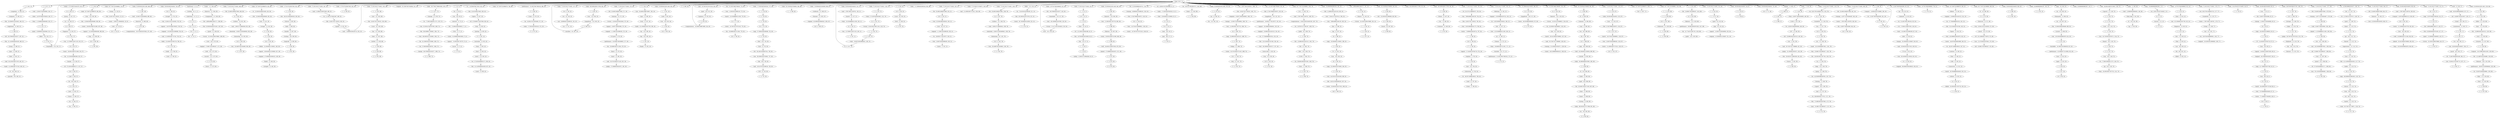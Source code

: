 strict digraph "" {
"('tweet..', 0, 798, 54)";
"('if', 1.0, 883, 60)";
"('.', 0, 481, 31)";
"('you', -21.073549220576041, 575, 38)";
"('dangerous', 1.0, 616, 41)";
"('4-0', 0, 1244, 81)";
"('indian', 12.215365154442479, 545, 37)";
"('";
"('lie', 1.0, 16, 1)";
"('and', -63.23326760571976, 492, 31)";
"('victory', -20.162015360476666, 194, 14)";
"('test', -18.897352853986263, 330, 21)";
"('series', -49.30169903639559, 472, 30)";
"('&', 0, 413, 27)";
"('consecutive', 1.0, 351, 22)";
"('team..', 0, 633, 42)";
"('congratulations', -34.49561398674885, 534, 35)";
"('a', 0, 1252, 82)";
"('excellent', -9.0, 367, 23)";
"('.', 0, 869, 59)";
"('dominating', -6.0, 854, 58)";
"('by', -23.849625007211564, 278, 18)";
"('margin', -11.0, 556, 37)";
"('it', -4.0, 569, 38)";
"('unbeaten', 1.0, 914, 61)";
"('.', 0, 1146, 75)";
"('vs', 1.0, 923, 61)";
"('.', 0, 583, 39)";
"('india', 59.36243625544919, 1314, 87)";
"('for', 20.490224995673064, 1278, 84)";
"(',', 0, 893, 60)";
"('match', -26.541209043760986, 1257, 82)";
"('do', 0, 887, 60)";
"('settled', 1.0, 1028, 69)";
"('day', -32.0, 300, 19)";
"('india', 65.771827191586894, 119, 8)";
"('series', -2.863137138648348, 122, 8)";
"('beyond', 1.0, 1113, 74)";
"('5', 0, 1317, 87)";
"('india', 52.953045319311485, 666, 46)";
"('amp', -32.209025018750062, 394, 25)";
"('continue', 1.0, 348, 22)";
"('.', 0, 816, 55)";
"('a', 0, 946, 63)";
"('series', -95.740260934142839, 223, 15)";
"('as', -14.0, 807, 55)";
"('series', -44.657842846620866, 346, 22)";
"('.', 0, 247, 17)";
"('.', 0, 863, 59)";
"('4-0', 0, 1327, 88)";
"('it', -10.0, 542, 36)";
"('congratulations', -20.073549220576041, 671, 46)";
"('for', -41.548875021634686, 1230, 80)";
"('remarkable', -12.0, 255, 17)";
"('taken', 1.0, 1210, 79)";
"('kumble', 1.0, 837, 56)";
"('to', -8.6335704830950064, 448, 29)";
"('dream', 1.0, 407, 26)";
"('wonderful', 1.0, 1156, 76)";
"('to', -77.992318828511273, 1079, 72)";
"(';', 0, 197, 14)";
"('series', -26.082418087521965, 554, 37)";
"('series', -16.794705707972518, 778, 53)";
"('!', 0, 262, 17)";
"('win', -44.323312532452036, 396, 25)";
"('74', 1.0, 391, 25)";
"('...', 0, 1325, 88)";
"('...', 0, 517, 34)";
"(';', 0, 817, 55)";
"('the', -15.094533656289499, 430, 28)";
"('4-0', 0, 325, 21)";
"(';', 0, 1135, 75)";
"('tables', 1.0, 1118, 74)";
"('was', -34.0, 69, 4)";
"('the', 10.95273317185525, 1091, 73)";
"('played', -11.253496664211536, 1282, 84)";
"('series', 1.7807190511263791, 643, 43)";
"('amp', -48.058650025961626, 1120, 74)";
"('you', -29.495613986748857, 295, 19)";
"('hard/smart', 0, 10, 1)";
"('india', 59.36243625544919, 759, 52)";
"('win', -20.548875021634693, 1193, 78)";
"('in', -20.303957463269832, 1255, 82)";
"('...', 0, 651, 44)";
"('congrats', -14.983420107548682, 290, 19)";
"('run', -7.0, 408, 26)";
"('innings', -12.094737505048094, 83, 5)";
"('way', -19.0, 1148, 75)";
"('india', -4.731473105927833, 535, 35)";
"('all', -44.888725024519317, 258, 17)";
"('really', -1.0, 1263, 83)";
"('4-0', 0, 148, 10)";
"(';', 0, 196, 14)";
"('turn', 1.0, 1116, 74)";
"('.', 0, 1207, 79)";
"('ca', 0, 14, 1)";
"('the', 5.7432798062262975, 1243, 81)";
"(\"n't\", 0, 15, 1)";
"('karun', 1.0, 279, 18)";
"('congrats', -40.470985188210193, 1229, 80)";
"('4-0', 0, 1003, 67)";
"(')', 0, 1048, 70)";
"('4-0', 0, 435, 28)";
"('guys', 1.0, 296, 19)";
"('india', 72.181218127724591, 848, 58)";
"('set', 1.0, 1107, 74)";
"('series', -7.5069933284230714, 787, 54)";
"('play', -38.0, 37, 2)";
"('incredible', -19.189475010096189, 812, 55)";
"('test', -14.575424759098901, 1245, 81)";
"('test', -5.9315685693241775, 786, 54)";
"('.', 0, 406, 26)";
"('&', 0, 1095, 73)";
"('4-0.great', 0, 276, 18)";
"('130/0', 0, 447, 29)";
"('4-0', 0, 504, 32)";
"('aaisi', 1.0, 562, 37)";
"('of', -37.432042660922171, 557, 37)";
"('in', -27.704836899552014, 342, 22)";
"('the', -4.6756269250316009, 46, 3)";
"('&', 0, 393, 25)";
"('.', 0, 241, 16)";
"(';', 0, 1237, 80)";
"('in', -38.806156053975293, 1045, 70)";
"('wonderfull', 1.0, 1178, 77)";
"('eng', -11.0, 589, 39)";
"('records', -11.0, 1273, 83)";
"('and', -30.726274277296696, 452, 29)";
"('win', 3.2255624891826535, 846, 57)";
"('over', -32.0, 320, 20)";
"('!', 0, 473, 30)";
"('visiting', 1.0, 900, 60)";
"('keep', -12.0, 1165, 76)";
"('england', -19.529325012980806, 764, 52)";
"('the', -35.932347118805296, 454, 29)";
"('the', 5.7432798062262975, 230, 16)";
"('england', -61.228575027403934, 321, 20)";
"('the', -15.094533656289499, 586, 39)";
"('all', -35.378950020192377, 487, 31)";
"('continues', 1.0, 409, 26)";
"('fabulous', -11.0, 1016, 68)";
"('4-0', 0, 240, 16)";
"('holds', 1.0, 895, 60)";
"('..', 0, 1040, 70)";
"('bravo..', 0, 1275, 83)";
"('dominantly', 1.0, 806, 55)";
"('.', 0, 833, 56)";
"('india', 33.724872510898379, 428, 28)";
"('well', -2.3398500028846261, 540, 36)";
"(';', 0, 456, 29)";
"('in', -27.704836899552014, 235, 16)";
"('in', -16.603517745128737, 329, 21)";
"('tests', -19.189475010096189, 917, 61)";
"(';', 0, 698, 47)";
"('go', -16.0, 913, 61)";
"('what', -83.72627427729671, 1126, 74)";
"('.', 0, 755, 51)";
"('win', 3.2255624891826535, 326, 21)";
"('...', 0, 48, 3)";
"('india', -4.731473105927833, 832, 56)";
"('win', 7.9804499913461235, 385, 25)";
"('to', -77.992318828511273, 1149, 75)";
"('day', -14.0, 47, 3)";
"('for', -20.869175015865437, 1014, 68)";
"('india', 72.181218127724591, 1021, 69)";
"(',', 0, 363, 23)";
"('series', -53.945555226170313, 398, 25)";
"('won', -19.0, 933, 62)";
"('india', 33.724872510898379, 706, 48)";
"('revenge', 1.0, 1209, 79)";
"('.4-0', 0, 42, 3)";
"('outside', 1.0, 891, 60)";
"('individuals', 1.0, 12, 1)";
"('kohli-', 0, 836, 56)";
"('reason..', 0, 455, 29)";
"(';', 0, 730, 50)";
"('.', 0, 1274, 83)";
"('for', 20.490224995673064, 641, 43)";
"(';', 0, 93, 5)";
"('last', -8.0, 1256, 82)";
"('seen', -18.0, 36, 2)";
"('rock', 1.0, 769, 52)";
"('4-0', 0, 558, 37)";
"('great', -23.880904142633646, 252, 17)";
"('for', -36.378950020192377, 316, 20)";
"(';', 0, 841, 56)";
"('!', 0, 106, 6)";
"('on', -40.891474279559468, 371, 23)";
"('jaddu', -6.0, 1039, 70)";
"('on', -37.432042660922171, 636, 42)";
"('4-0', 0, 1192, 78)";
"('fired', 1.0, 491, 31)";
"('india', -36.778427786616348, 1076, 72)";
"('situation', 1.0, 1227, 80)";
"('innings', -35.359400011538497, 919, 61)";
"('against', -34.604512509375034, 89, 5)";
"('against', -9.50977500432694, 274, 18)";
"('.', 0, 1344, 89)";
"('it', -52.0, 894, 60)";
"('the', -88.02688077509481, 1081, 72)";
"('winning', -25.18506523353571, 1259, 82)";
"('to', -13.587766793481883, 291, 19)";
"('to', 16.137411068839373, 783, 54)";
"('against', -13.094737505048094, 520, 34)";
"('18th', 1.0, 350, 22)";
"('the', -25.513440387547405, 343, 22)";
"('was', -12.0, 364, 23)";
"(';', 0, 1077, 72)";
"('ing', 1.0, 387, 25)";
"('.', 0, 67, 4)";
"('innings', -66.378950020192377, 1085, 72)";
"('it', -55.0, 494, 31)";
"('england', -40.37895002019237, 90, 5)";
"('!', 0, 1194, 78)";
"('the', -41.141800484434256, 1117, 74)";
"('absolutely', -8.0947375050480943, 853, 58)";
"(';', 0, 1130, 75)";
"(';', 0, 733, 50)";
"('.jeet', 0, 559, 37)";
"('*in*', 0, 1057, 71)";
"('/', 0, 292, 19)";
"('us', -3.0, 548, 37)";
"('performance', -31.405276617693104, 368, 23)";
"('killed', 1.0, 622, 41)";
"('for', -82.908275033173183, 897, 60)";
"('!', 0, 433, 28)";
"('read', 1.0, 797, 54)";
"('push', 1.0, 1109, 74)";
"('75-run', 0, 921, 61)";
"('india', 72.181218127724591, 147, 10)";
"('avenger', 1.0, 432, 28)";
"('reason', -9.0, 947, 63)";
"('dominating', -6.0, 1191, 78)";
"('limits', 1.0, 1110, 74)";
"('4-0', 0, 1208, 79)";
"('4th', 1.0, 167, 12)";
"('performance', -16.603517745128737, 232, 16)";
"('4-0', 0, 655, 44)";
"('series', -16.794705707972518, 1246, 81)";
"('are', -32.150849518197795, 615, 41)";
"('ruthlessly', 1.0, 1000, 67)";
"('nayar', 1.0, 280, 18)";
"('the', -41.141800484434256, 637, 42)";
"('...', 0, 195, 14)";
"('win', -63.342862541105916, 922, 61)";
"('is', -1.422064766172813, 625, 42)";
"('for', 20.490224995673064, 1186, 78)";
"('ruthless', -3.0, 851, 58)";
"('.', 0, 38, 2)";
"('and', -53.945555226170313, 920, 61)";
"('out..', 0, 451, 29)";
"('to', -48.267140966190013, 347, 22)";
"('india', 72.181218127724591, 270, 18)";
"('hero', -4.0, 44, 3)";
"('.', 0, 591, 39)";
"('.', 0, 811, 55)";
"('!', 0, 224, 15)";
"(')', 0, 874, 59)";
"('india', 52.953045319311485, 650, 44)";
"('!', 0, 268, 17)";
"('captaincy', 1.0, 532, 35)";
"('!', 0, 960, 64)";
"('warna', 1.0, 563, 37)";
"('on', 0.62170514408810718, 1177, 77)";
"('at', 1.0, 169, 12)";
"('you', -35.110323830864061, 1290, 84)";
"('without', 1.0, 353, 22)";
"('4-0', 0, 711, 49)";
"(';', 0, 793, 54)";
"('they', 1.0, 619, 41)";
"('guns', 1.0, 490, 31)";
"('win', -1.5293250129808129, 775, 53)";
"('replica', 1.0, 627, 42)";
"('absolutely', -8.0947375050480943, 1190, 78)";
"('``', 0, 788, 54)";
"('draw', 1.0, 634, 42)";
"('india', -30.369036850478651, 892, 60)";
"('4-0', 0, 780, 53)";
"('in', -31.405276617693104, 915, 61)";
"('for', 10.150374992788439, 774, 53)";
"('india', 72.181218127724591, 497, 32)";
"('day', -50.0, 738, 50)";
"('wins', -38.0, 1123, 74)";
"('to', -48.267140966190013, 796, 54)";
"('effort', -10.0, 253, 17)";
"('well', -13.094737505048094, 248, 17)";
"('winning', -6.6096404744368105, 1242, 81)";
"('!', 0, 294, 19)";
"('a', 0, 1137, 75)";
"('18', -17.604512509375031, 916, 61)";
"('magnificent', -26.0, 471, 30)";
"('for', 20.490224995673064, 324, 21)";
"('the', 10.95273317185525, 1024, 69)";
"('india', -23.959645914340939, 999, 67)";
"('year', -31.869175015865437, 1173, 76)";
"('victory', -20.162015360476666, 1269, 83)";
"('expectations', 1.0, 1114, 74)";
"('india', 40.134263447036084, 598, 40)";
"('difrnt', 1.0, 1223, 80)";
"('!', 0, 697, 47)";
"('india', -17.550254978203242, 727, 50)";
"('4/0', 0, 399, 25)";
"('victory', -8.4413435736511104, 1133, 75)";
"('selected', 1.0, 70, 4)";
"('performance', -42.506595772116384, 813, 55)";
"('india', 59.36243625544919, 155, 11)";
"('india', 72.181218127724591, 323, 21)";
"('famous', 1.0, 193, 14)";
"(';', 0, 86, 5)";
"('go', -42.0, 1150, 75)";
"('amp', -41.718800023077002, 92, 5)";
"('go', -16.0, 1112, 74)";
"('4-0', 0, 931, 62)";
"('good', -16.0, 531, 35)";
"('won', -37.0, 239, 16)";
"('home', 1.0, 1343, 89)";
"('series', -81.808692364818654, 73, 4)";
"('happiness', 1.0, 550, 37)";
"(';', 0, 503, 32)";
"('4-0', 0, 1158, 76)";
"('well', -23.849625007211564, 934, 62)";
"('india', 72.181218127724591, 1185, 78)";
"('the', 10.95273317185525, 500, 32)";
"('win', -82.362412549759796, 1080, 72)";
"('.', 0, 840, 56)";
"('.', 0, 486, 31)";
"('jadeja', -22.863137138648348, 50, 3)";
"('...', 0, 1134, 75)";
"('...', 0, 420, 27)";
"('whitewash', 1.0, 1328, 88)";
"('avenged', 1.0, 440, 28)";
"('75', -14.434587507932719, 87, 5)";
"('india', -11.140864042065544, 982, 66)";
"(';', 0, 1141, 75)";
"('match', -59.760489992634618, 352, 22)";
"('.', 0, 100, 5)";
"('working', -4.0, 11, 1)";
"('congratulations', -0.84412953234562238, 1037, 70)";
"('against', -48.944362512259659, 437, 28)";
"('for', -26.039100017307746, 1163, 76)";
"('and', -21.438561897747242, 1354, 90)";
"('!', 0, 261, 17)";
"('working', -18.0, 838, 56)";
"('india', 72.181218127724591, 40, 3)";
"('england..', 0, 792, 54)";
"('4', 0, 546, 37)";
"('india', 27.315481574760675, 1353, 90)";
"('fantastic', -10.0, 864, 59)";
"('jadeja', -27.506993328423071, 282, 18)";
"(';', 0, 1313, 87)";
"('effort', -21.0, 220, 15)";
"('.', 0, 516, 34)";
"('a', 0, 470, 30)";
"('his', -18.0, 1214, 79)";
"('in', -53.607914926539664, 1233, 80)";
"('4-0', 0, 855, 58)";
"('on', -16.675452949098382, 1182, 77)";
"('well', -34.604512509375034, 870, 59)";
"('no', -58.0, 1124, 74)";
"('magnificent', -14.0, 365, 23)";
"('england', -27.869175015865437, 1271, 83)";
"('mission', 1.0, 4, 0)";
"('ho', -30.0, 560, 37)";
"(')', 0, 661, 45)";
"('&', 0, 84, 5)";
"('india', 52.953045319311485, 862, 59)";
"('.', 0, 1221, 80)";
"('the', 5.7432798062262975, 1316, 87)";
"('for', 20.490224995673064, 849, 58)";
"('on', -2.837726474549191, 1090, 73)";
"('for', 15.320299994230751, 1241, 81)";
"('played', -27.506993328423071, 871, 59)";
"('over', -16.0, 1270, 83)";
"('a', 0, 549, 37)";
"('again', 1.0, 815, 55)";
"('series', -40.013986656846143, 1260, 82)";
"('india', 46.543654383173788, 362, 23)";
"('jai', 1.0, 380, 24)";
"('&', 0, 1119, 74)";
"('na', 1.0, 564, 37)";
"('of', -40.891474279559468, 31, 2)";
"('amazing', -2.0, 272, 18)";
"('once', 1.0, 814, 55)";
"('for', 10.150374992788439, 229, 16)";
"('the', -46.351253850063202, 397, 25)";
"('india', -17.550254978203242, 32, 2)";
"('.', 0, 1280, 84)";
"('no', -76.0, 902, 60)";
"('good', -6.0, 518, 34)";
"('against', -27.434587507932719, 791, 54)";
"('...', 0, 41, 3)";
"('india', 65.771827191586894, 1034, 70)";
"('remarkable', -13.0, 317, 20)";
"('wtg', 1.0, 1101, 73)";
"('made', -32.150849518197795, 298, 19)";
"('...', 0, 161, 11)";
"('the', -20.303987021918452, 484, 31)";
"('4-0', 0, 99, 5)";
"('u', 0, 767, 52)";
"('thrashes', 1.0, 1001, 67)";
"('fantastic', -10.0, 1253, 82)";
"('...', 0, 1029, 69)";
"('well', -13.094737505048094, 668, 46)";
"('on', -30.513179423647571, 1342, 89)";
"('india', 52.953045319311485, 378, 24)";
"('for', 4.9804499913461271, 416, 27)";
"('really', -11.0, 768, 52)";
"('of', -37.432042660922171, 1289, 84)";
"('.', 0, 1211, 79)";
"('india', 78.590609063862303, 382, 25)";
"('.', 0, 1236, 80)";
"('india', 72.181218127724591, 782, 54)";
"(',', 0, 301, 19)";
"('done', -19.849625007211561, 171, 12)";
"('done..keep', 0, 541, 36)";
"('win', -15.793987519471223, 552, 37)";
"('for', 4.9804499913461271, 191, 14)";
"('for', -10.529325012980806, 945, 63)";
"('and', 1.7807190511263791, 1036, 70)";
"('4-0', 0, 789, 54)";
"('congrats', -6.4875650806615113, 930, 62)";
"('and', -30.726274277296696, 1258, 82)";
"('best', -42.0, 734, 50)";
"('amp', -3.6797000057692504, 414, 27)";
"('a', 0, 850, 58)";
"('.', 0, 617, 41)";
"('victory', -4.5344529780425944, 273, 18)";
"('2', 0, 551, 37)";
"('series', -12.150849518197795, 932, 62)";
"('!', 0, 105, 6)";
"('now', -2.0, 1023, 69)";
"('for', -15.699250014423122, 1225, 80)";
"('proud', -44.0, 265, 17)";
"('for', 4.9804499913461271, 1266, 83)";
"(',', 0, 289, 19)";
"(',', 0, 667, 46)";
"('their', 1.0, 349, 22)";
"('on', 4.0811367627254045, 2, 0)";
"('runs', -20.0, 88, 5)";
"('and', -7.5069933284230714, 502, 32)";
"('after', 1.0, 918, 61)";
"('first', -10.0, 1043, 70)";
"('england', -15.359400011538497, 521, 34)";
"('level', 1.0, 506, 32)";
"('...', 0, 728, 50)";
"('cards', 1.0, 638, 42)";
"('made', -18.219280948873621, 1161, 76)";
"(\"'s\", 0, 631, 42)";
"('boys', -35.039100017307753, 1151, 75)";
"('win', 7.9804499913461235, 784, 54)";
"('victory', -51.417140125344815, 319, 20)";
"('amp', -19.529325012980813, 85, 5)";
"('fantastic', -28.0, 1231, 80)";
"(',', 0, 254, 17)";
"('teams', 1.0, 899, 60)";
"('and', -49.30169903639559, 257, 17)";
"('that', -23.944362512259659, 33, 2)";
"('runs', -18.0, 392, 25)";
"('score', -8.0, 505, 32)";
"('aussie', 1.0, 75, 4)";
"('india', 40.134263447036084, 943, 63)";
"('finally', 1.0, 439, 28)";
"('&', 0, 388, 25)";
"('india', 46.543654383173788, 405, 26)";
"('defeats', -7.0, 340, 22)";
"('!', 0, 857, 58)";
"('.', 0, 145, 9)";
"('india', 46.543654383173788, 513, 33)";
"(',', 0, 670, 46)";
"('good', -40.0, 896, 60)";
"('india', 72.181218127724591, 163, 12)";
"('win', -20.548875021634693, 856, 58)";
"(';', 0, 390, 25)";
"('are', -18.219280948873621, 1285, 84)";
"('.', 0, 948, 63)";
"('for', 10.150374992788439, 1251, 82)";
"('-', 0, 873, 59)";
"('extract', 1.0, 1122, 74)";
"('are', -48.404346182409327, 264, 17)";
"('all', -22.699250014423125, 450, 29)";
"('winning', -4.2877123795494487, 1279, 84)";
"('hero', -7.0, 1224, 80)";
"('going', 1.0, 1166, 76)";
"('match', -13.253496664211539, 776, 53)";
"('master', 1.0, 157, 11)";
"('what', -10.253496664211539, 158, 11)";
"('us..', 0, 1164, 76)";
"('against', -74.03910001730776, 74, 4)";
"('and', -16.794705707972518, 530, 35)";
"('a', 0, 1015, 68)";
"('current', 1.0, 809, 55)";
"('the', -93.236334140723756, 222, 15)";
"('in', -75.810553235386209, 221, 15)";
"('england', -57.058650025961612, 438, 28)";
"('test', -10.253496664211539, 168, 12)";
"('end', 1.0, 1170, 76)";
"('you', -40.725033674979272, 1144, 75)";
"('india', 40.134263447036084, 881, 60)";
"('against', -31.01955000865388, 588, 39)";
"('.', 0, 410, 26)";
"('win', -11.039100017307753, 865, 59)";
"('now', -12.0, 794, 54)";
"('for', -31.209025018750054, 469, 30)";
"('test', -36.185065233535717, 237, 16)";
"('and', -35.370130467071419, 281, 18)";
"('test', -49.150849518197802, 318, 20)";
"('grand', 1.0, 1268, 83)";
"('and', 11.068431430675826, 498, 32)";
"('.', 0, 76, 4)";
"('team', 99, 0, -1)";
"('proud', -22.0, 1288, 84)";
"('!', 0, 1086, 72)";
"('india', 72.181218127724591, 1312, 87)";
"('this', -25.869175015865437, 1162, 76)";
"('&', 0, 731, 50)";
"('india..', 0, 444, 29)";
"('boys', -16.019550008653876, 936, 62)";
"('win', -15.793987519471223, 160, 11)";
"('i', 0, 13, 1)";
"('to', 11.183214758452497, 499, 32)";
"('proud', -12.0, 573, 38)";
"('a', 0, 159, 11)";
"('india', 33.724872510898379, 1056, 71)";
"('been', 1.0, 1027, 69)";
"('giving', 1.0, 547, 37)";
"('victory', -16.25512476486815, 1254, 82)";
"('to', -68.08392620773752, 1171, 76)";
"('and', -105.02797331369229, 739, 50)";
"('for', -72.568425030288552, 71, 4)";
"('india', 65.771827191586894, 1324, 88)";
"('over', -8.0, 327, 21)";
"('jadeja', -25.18506523353571, 453, 29)";
"('compliments', 1.0, 1265, 83)";
"('the', -25.513440387547405, 236, 16)";
"('for', 20.490224995673064, 271, 18)";
"('win..', 0, 1157, 76)";
"(',', 0, 1013, 68)";
"('virat', -13.0, 1142, 75)";
"('ruthless', -3.0, 1188, 78)";
"('india', 72.181218127724591, 515, 34)";
"('chennai', 1.0, 170, 12)";
"('amp', -16.359400011538501, 389, 25)";
"('5th', -0.1699250014423126, 383, 25)";
"('india', 59.36243625544919, 104, 6)";
"('evry', 1.0, 1226, 80)";
"('england', -65.398500028846243, 1002, 67)";
"('capacity', 1.0, 1139, 75)";
"('the', -41.141800484434256, 488, 31)";
"('to', 1.274822137678747, 1108, 74)";
"('.', 0, 185, 13)";
"('...', 0, 1022, 69)";
"('4-0..', 0, 1035, 70)";
"('and', -21.438561897747242, 765, 52)";
"('lions', 1.0, 614, 41)";
"('in', -5.5021985907054614, 166, 12)";
"(',', 0, 1111, 74)";
"('someone', 1.0, 884, 60)";
"('series', -26.082418087521965, 587, 39)";
"('india', 33.724872510898379, 584, 39)";
"('up..', 0, 543, 36)";
"('by', -23.849625007211564, 779, 53)";
"(\"'ve\", 0, 35, 2)";
"('innings', -12.094737505048094, 1093, 73)";
"('india', 59.36243625544919, 710, 49)";
"('come', 1.0, 370, 23)";
"('display', 1.0, 695, 47)";
"('australian', 1.0, 632, 42)";
"('thanks', 1.0, 302, 19)";
"('win', -6.2842125151442829, 572, 38)";
"('be', -40.0, 621, 41)";
"('.', 0, 174, 12)";
"('test', -88.048202372184065, 1082, 72)";
"('i', 0, 34, 2)";
"('by', -9.50977500432694, 644, 43)";
"('!', 0, 251, 17)";
"('won', -7.0, 1315, 87)";
"(';', 0, 1147, 75)";
"('to', -3.6793741727081297, 1038, 70)";
"('emphatic', -6.5097750043269382, 1092, 73)";
"('india', 72.181218127724591, 1153, 76)";
"('test', -40.506993328423079, 345, 22)";
"('performance', -38.806156053975293, 1017, 68)";
"(';', 0, 395, 25)";
"('4-0', 0, 124, 8)";
"('to', -13.587766793481883, 912, 61)";
"('...', 0, 599, 40)";
"('magnificent', -10.0, 231, 16)";
"('207', 1.0, 449, 29)";
"('england', -11.189475010096185, 275, 18)";
"('england', -23.699250014423122, 234, 16)";
"('match', -56.438561897747249, 96, 5)";
"('india', 72.181218127724591, 640, 43)";
"('india', 72.181218127724591, 1129, 75)";
"('with', -10.0, 1272, 83)";
"('.india', 0, 652, 44)";
"('india', -88.053555275717969, 901, 60)";
"('play', -8.0, 519, 34)";
"('4-0', 0, 645, 43)";
"('of', -13.216021330461086, 45, 3)";
"('bye', 1.0, 386, 25)";
"('we', -40.0, 263, 17)";
"('can', -19.0, 620, 41)";
"('india', 33.724872510898379, 339, 22)";
"('of', -75.485790465932439, 266, 17)";
"('the', -15.094533656289499, 808, 55)";
"('series', -26.082418087521965, 868, 59)";
"(';', 0, 192, 14)";
"('winning', -4.2877123795494487, 642, 43)";
"('india', 65.771827191586894, 568, 38)";
"('...', 0, 1143, 75)";
"('.', 0, 536, 35)";
"('the', 10.95273317185525, 785, 54)";
"('a', 0, 1155, 76)";
"('india', 1.6779178302098643, 754, 51)";
"('10-fer', 0, 1044, 70)";
"('truly', 1.0, 297, 19)";
"('ho', -12.0, 381, 24)";
"('all', -25.869175015865437, 1286, 84)";
"('!', 0, 373, 23)";
"('defeat', -35.039100017307753, 355, 22)";
"('for', -93.248125036057814, 736, 50)";
"('matter', 1.0, 1125, 74)";
"('4-0', 0, 1321, 87)";
"('done', -14.679700005769249, 249, 17)";
"('5', 0, 95, 5)";
"('heroism', 1.0, 1215, 79)";
"(\"n't\", 0, 888, 60)";
"('t20is', 1.0, 72, 4)";
"('play', -8.0, 804, 55)";
"('ricky', 1.0, 629, 42)";
"('the', -72.398520678207959, 1172, 76)";
"('against', -16.679700005769252, 763, 52)";
"(';', 0, 1159, 76)";
"('england', -19.529325012980806, 1183, 77)";
"('performance', -31.405276617693104, 173, 12)";
"('series', -35.370130467071419, 1099, 73)";
"('!', 0, 369, 23)";
"('and', -26.082418087521965, 1138, 75)";
"('india', 59.36243625544919, 659, 45)";
"('ho..', 0, 565, 37)";
"('amp', -22.699250014423125, 1096, 73)";
"('.', 0, 49, 3)";
"('!', 0, 434, 28)";
"('round', -16.0, 259, 17)";
"('we', -4.0, 149, 10)";
"('one', -16.019550008653876, 810, 55)";
"('winning..', 0, 1168, 76)";
"('for', 20.490224995673064, 844, 57)";
"('englishmen', 1.0, 485, 31)";
"('wins', -14.0, 585, 39)";
"('won', -46.0, 94, 5)";
"('made', -41.438561897747242, 493, 31)";
"('by', -31.01955000865388, 555, 37)";
"('against', -20.26466250649041, 233, 16)";
"('jaddu', -14.0, 1019, 68)";
"(';', 0, 415, 27)";
"('test', -18.897352853986263, 1319, 87)";
"(\"'s\", 0, 570, 38)";
"('.', 0, 1283, 84)";
"('england', -23.699250014423122, 341, 22)";
"('play', -26.0, 889, 60)";
"('with', -5.0, 123, 8)";
"('..', 0, 1330, 88)";
"('series', 1.7807190511263791, 1179, 77)";
"('a', 0, 1132, 75)";
"('hour', 1.0, 1235, 80)";
"('the', 10.95273317185525, 121, 8)";
"('displayed', 1.0, 1213, 79)";
"('k-factor', 0, 835, 56)";
"('kohli', -22.434587507932719, 766, 52)";
"('india', 20.90609063862297, 184, 13)";
"('defeat', -22.359400011538501, 436, 28)";
"('and', 1.7807190511263791, 156, 11)";
"('real', 1.0, 431, 28)";
"('test', 7.0342157153379112, 384, 25)";
"('outplayed', 1.0, 483, 31)";
"(',', 0, 944, 63)";
"('amp', -57.568425030288566, 732, 50)";
"('!', 0, 1102, 73)";
"(';', 0, 43, 3)";
"('india', 1.6779178302098643, 612, 41)";
"('historical', 1.0, 571, 38)";
"('england', -69.568425030288552, 924, 61)";
"('manage', 1.0, 1078, 72)";
"('luck', 1.0, 735, 50)";
"('an', -57.692058561958781, 1084, 72)";
"('performance', -49.907475208398566, 1232, 80)";
"('series', -21.438561897747242, 1320, 87)";
"('jadeja', -36.794705707972518, 1212, 79)";
"('of', -9.7565897118237856, 628, 42)";
"('india', 20.90609063862297, 116, 7)";
"('india..', 0, 539, 36)";
"('well', -9.50977500432694, 1281, 84)";
"('india', 78.590609063862303, 1, 0)";
"('the', 0.53382644059735185, 1267, 83)";
"('india', 72.181218127724591, 1176, 77)";
"('england', 1.3202999942307514, 165, 12)";
"('boys', -11.264662506490406, 250, 17)";
"('";
"('taking', 1.0, 1098, 73)";
"('other', 1.0, 898, 60)";
"('beauty', -16.0, 1145, 75)";
"('series.india', 0, 238, 16)";
"('#', 0, 818, 55)";
"('...', 0, 1329, 88)";
"('defeating', 1.0, 164, 12)";
"('interesting', 1.0, 795, 54)";
"('a', 0, 1222, 80)";
"('india', -17.550254978203242, 372, 23)";
"('4-0.', 0, 1100, 73)";
"('excellent', -9.0, 172, 12)";
"('.', 0, 1140, 75)";
"('india', 59.36243625544919, 80, 5)";
"('contribution', 1.0, 260, 17)";
"('on', 0.62170514408810718, 1154, 76)";
"('india', 1.6779178302098643, 315, 20)";
"('5game', 1.0, 344, 22)";
"('score', -4.0, 1025, 69)";
"('the', -46.351253850063202, 834, 56)";
"('no.1', 0, 151, 10)";
"('by', -9.50977500432694, 82, 5)";
"('from', -6.5097750043269382, 446, 29)";
"('&', 0, 91, 5)";
"('magically', 1.0, 839, 56)";
"('final', -17.0, 1234, 80)";
"('series', -77.164836175043931, 98, 5)";
"('the', 0.53382644059735185, 417, 27)";
"('?', 0, 903, 60)";
"('";
"('fabulous', -8.0, 867, 59)";
"(',', 0, 366, 23)";
"('series..', 0, 331, 21)";
"('!', 0, 1127, 74)";
"('and', 1.7807190511263791, 929, 62)";
"('of', -20.134884567735678, 574, 38)";
"('what', 2.7122876204505495, 1131, 75)";
"('test', -70.760489992634618, 97, 5)";
"(',', 0, 1115, 74)";
"('!', 0, 729, 50)";
"('2', 0, 561, 37)";
"('you', -65.991227973497715, 267, 17)";
"('..', 0, 1326, 88)";
"('4-0', 0, 760, 52)";
"('he', 1.0, 68, 4)";
"('sir', -7.0, 1160, 76)";
"('as', -10.0, 805, 55)";
"('4-0', 0, 590, 39)";
"('out', -5.0, 1181, 77)";
"('victory', -20.162015360476666, 419, 27)";
"('india', -43.187818722754059, 144, 9)";
"('india', 8.0873087663475758, 1206, 79)";
"('won', -7.0, 81, 5)";
"('india', 72.181218127724591, 1277, 84)";
"('young', 1.0, 489, 31)";
"('.', 0, 1291, 84)";
"('wining', 1.0, 120, 8)";
"('straight', 1.0, 761, 52)";
"('completely', 1.0, 482, 31)";
"('!', 0, 5, 0)";
"('is', -4.2294196882304167, 1106, 74)";
"(';', 0, 379, 24)";
"('superb', -16.0, 1169, 76)";
"('all', -25.869175015865437, 576, 38)";
"(\"''\", 0, 790, 54)";
"('india', 59.36243625544919, 928, 62)";
"('is', -18.266194298518439, 429, 28)";
"('and', -2.863137138648348, 1189, 78)";
"('are', -6.6096404744368105, 150, 10)";
"('india', 72.181218127724591, 843, 57)";
"('a', 0, 354, 22)";
"('t20', 1.0, 740, 50)";
"('but', -17.0, 618, 41)";
"(';', 0, 507, 32)";
"('and', -2.863137138648348, 852, 58)";
"('fantastic', -4.0, 845, 57)";
"('very', 1.0, 1287, 84)";
"('by', -81.209025018750069, 1083, 72)";
"('.', 0, 356, 22)";
"('tests..', 0, 1046, 70)";
"(';', 0, 654, 44)";
"('captain', 1.0, 501, 32)";
"('performance', -20.303957463269832, 277, 18)";
"('by', -41.77443751081735, 1018, 68)";
"('well', -45.359400011538504, 890, 60)";
"('we', -14.0, 1284, 84)";
"('won', -16.0, 653, 44)";
"('for', -15.699250014423122, 1041, 70)";
"('a', 0, 1187, 78)";
"('ponting', 1.0, 630, 42)";
"('my', -15.0, 299, 19)";
"('sweep', 1.0, 1180, 77)";
"('!', 0, 696, 47)";
"('says', 1.0, 885, 60)";
"('has', -5.0, 1026, 69)";
"(';', 0, 1031, 69)";
"('d', 0, 553, 37)";
"(';', 0, 1174, 76)";
"(';', 0, 1097, 73)";
"('we', -20.0, 886, 60)";
"('possible', -20.0, 495, 31)";
"('/', 0, 293, 19)";
"('never', -11.0, 635, 42)";
"('india', 72.181218127724591, 412, 27)";
"('england', -11.189475010096185, 328, 21)";
"(';', 0, 1228, 80)";
"('work', 1.0, 256, 17)";
"('win', -11.039100017307753, 1094, 73)";
"(';', 0, 1030, 69)";
"('thr', 1.0, 1042, 70)";
"('win', -6.2842125151442829, 762, 52)";
"('great', -15.458839376460833, 418, 27)";
"(';', 0, 1121, 74)";
"('.', 0, 613, 41)";
"('.', 0, 533, 35)";
"('a', 0, 3, 0)";
"('the', 16.1621865374842, 626, 42)";
"(',', 0, 866, 59)";
"('.', 0, 882, 60)";
"(';', 0, 445, 29)";
"('played', -20.541209043760983, 935, 62)";
"('one', -38.209025018750062, 737, 50)";
"('what', -18.897352853986263, 1136, 75)";
"('on', -44.350905898196764, 1167, 76)";
"('n', 0, 777, 53)";
"('deserves', 1.0, 1264, 83)";
"('.', 0, 741, 50)";
"('match', -16.575424759098901, 1318, 87)";
"('deserved', 1.0, 669, 46)";
"('india', 52.953045319311485, 1220, 80)";
"('if', 1.0, 883, 60)" -> "('someone', 1.0, 884, 60)";
"('.', 0, 481, 31)" -> "('completely', 1.0, 482, 31)";
"('you', -21.073549220576041, 575, 38)" -> "('all', -25.869175015865437, 576, 38)";
"('dangerous', 1.0, 616, 41)" -> "('.', 0, 617, 41)";
"('4-0', 0, 1244, 81)" -> "('test', -14.575424759098901, 1245, 81)";
"('indian', 12.215365154442479, 545, 37)" -> "('4', 0, 546, 37)";
"(':', 0, 660, 45)" -> "(')', 0, 661, 45)";
"('and', -63.23326760571976, 492, 31)" -> "('made', -41.438561897747242, 493, 31)";
"('victory', -20.162015360476666, 194, 14)" -> "('...', 0, 195, 14)";
"('test', -18.897352853986263, 330, 21)" -> "('series..', 0, 331, 21)";
"('series', -49.30169903639559, 472, 30)" -> "('!', 0, 473, 30)";
"('&', 0, 413, 27)" -> "('amp', -3.6797000057692504, 414, 27)";
"('consecutive', 1.0, 351, 22)" -> "('match', -59.760489992634618, 352, 22)";
"('team..', 0, 633, 42)" -> "('draw', 1.0, 634, 42)";
"('congratulations', -34.49561398674885, 534, 35)" -> "('team', 99, 0, -1)";
"('a', 0, 1252, 82)" -> "('fantastic', -10.0, 1253, 82)";
"('excellent', -9.0, 367, 23)" -> "('team', 99, 0, -1)";
"('.', 0, 869, 59)" -> "('well', -34.604512509375034, 870, 59)";
"('dominating', -6.0, 854, 58)" -> "('4-0', 0, 855, 58)";
"('by', -23.849625007211564, 278, 18)" -> "('karun', 1.0, 279, 18)";
"('margin', -11.0, 556, 37)" -> "('of', -37.432042660922171, 557, 37)";
"('it', -4.0, 569, 38)" -> "(\"'s\", 0, 570, 38)";
"('unbeaten', 1.0, 914, 61)" -> "('in', -31.405276617693104, 915, 61)";
"('.', 0, 1146, 75)" -> "(';', 0, 1147, 75)";
"('vs', 1.0, 923, 61)" -> "('england', -69.568425030288552, 924, 61)";
"('.', 0, 583, 39)" -> "('india', 33.724872510898379, 584, 39)";
"('india', 59.36243625544919, 1314, 87)" -> "('won', -7.0, 1315, 87)";
"('for', 20.490224995673064, 1278, 84)" -> "('winning', -4.2877123795494487, 1279, 84)";
"(',', 0, 893, 60)" -> "('it', -52.0, 894, 60)";
"('match', -26.541209043760986, 1257, 82)" -> "('and', -30.726274277296696, 1258, 82)";
"('do', 0, 887, 60)" -> "(\"n't\", 0, 888, 60)";
"('settled', 1.0, 1028, 69)" -> "('...', 0, 1029, 69)";
"('day', -32.0, 300, 19)" -> "(',', 0, 301, 19)";
"('india', 65.771827191586894, 119, 8)" -> "('wining', 1.0, 120, 8)";
"('series', -2.863137138648348, 122, 8)" -> "('with', -5.0, 123, 8)";
"('beyond', 1.0, 1113, 74)" -> "('expectations', 1.0, 1114, 74)";
"('5', 0, 1317, 87)" -> "('match', -16.575424759098901, 1318, 87)";
"('india', 52.953045319311485, 666, 46)" -> "(',', 0, 667, 46)";
"('amp', -32.209025018750062, 394, 25)" -> "(';', 0, 395, 25)";
"('continue', 1.0, 348, 22)" -> "('their', 1.0, 349, 22)";
"('.', 0, 816, 55)" -> "(';', 0, 817, 55)";
"('a', 0, 946, 63)" -> "('reason', -9.0, 947, 63)";
"('series', -95.740260934142839, 223, 15)" -> "('!', 0, 224, 15)";
"('as', -14.0, 807, 55)" -> "('the', -15.094533656289499, 808, 55)";
"('series', -44.657842846620866, 346, 22)" -> "('to', -48.267140966190013, 347, 22)";
"('.', 0, 247, 17)" -> "('well', -13.094737505048094, 248, 17)";
"('.', 0, 863, 59)" -> "('fantastic', -10.0, 864, 59)";
"('4-0', 0, 1327, 88)" -> "('whitewash', 1.0, 1328, 88)";
"('it', -10.0, 542, 36)" -> "('up..', 0, 543, 36)";
"('for', -41.548875021634686, 1230, 80)" -> "('fantastic', -28.0, 1231, 80)";
"('remarkable', -12.0, 255, 17)" -> "('team', 99, 0, -1)";
"('taken', 1.0, 1210, 79)" -> "('.', 0, 1211, 79)";
"('kumble', 1.0, 837, 56)" -> "('working', -18.0, 838, 56)";
"('to', -8.6335704830950064, 448, 29)" -> "('207', 1.0, 449, 29)";
"('dream', 1.0, 407, 26)" -> "('run', -7.0, 408, 26)";
"('wonderful', 1.0, 1156, 76)" -> "('win..', 0, 1157, 76)";
"('to', -77.992318828511273, 1079, 72)" -> "('win', -82.362412549759796, 1080, 72)";
"('series', -26.082418087521965, 554, 37)" -> "('by', -31.01955000865388, 555, 37)";
"('series', -16.794705707972518, 778, 53)" -> "('by', -23.849625007211564, 779, 53)";
"('!', 0, 262, 17)" -> "('we', -40.0, 263, 17)";
"('win', -44.323312532452036, 396, 25)" -> "('the', -46.351253850063202, 397, 25)";
"('74', 1.0, 391, 25)" -> "('runs', -18.0, 392, 25)";
"('...', 0, 1325, 88)" -> "('..', 0, 1326, 88)";
"('...', 0, 517, 34)" -> "('good', -6.0, 518, 34)";
"(';', 0, 817, 55)" -> "('#', 0, 818, 55)";
"('the', -15.094533656289499, 430, 28)" -> "('real', 1.0, 431, 28)";
"('4-0', 0, 325, 21)" -> "('win', 3.2255624891826535, 326, 21)";
"(';', 0, 1135, 75)" -> "('what', -18.897352853986263, 1136, 75)";
"('tables', 1.0, 1118, 74)" -> "('&', 0, 1119, 74)";
"('was', -34.0, 69, 4)" -> "('selected', 1.0, 70, 4)";
"('the', 10.95273317185525, 1091, 73)" -> "('emphatic', -6.5097750043269382, 1092, 73)";
"('played', -11.253496664211536, 1282, 84)" -> "('.', 0, 1283, 84)";
"('series', 1.7807190511263791, 643, 43)" -> "('by', -9.50977500432694, 644, 43)";
"('amp', -48.058650025961626, 1120, 74)" -> "(';', 0, 1121, 74)";
"('you', -29.495613986748857, 295, 19)" -> "('guys', 1.0, 296, 19)";
"('hard/smart', 0, 10, 1)" -> "('working', -4.0, 11, 1)";
"('india', 59.36243625544919, 759, 52)" -> "('4-0', 0, 760, 52)";
"('win', -20.548875021634693, 1193, 78)" -> "('!', 0, 1194, 78)";
"('in', -20.303957463269832, 1255, 82)" -> "('last', -8.0, 1256, 82)";
"('...', 0, 651, 44)" -> "('.india', 0, 652, 44)";
"('congrats', -14.983420107548682, 290, 19)" -> "('to', -13.587766793481883, 291, 19)";
"('run', -7.0, 408, 26)" -> "('continues', 1.0, 409, 26)";
"('innings', -12.094737505048094, 83, 5)" -> "('&', 0, 84, 5)";
"('way', -19.0, 1148, 75)" -> "('to', -77.992318828511273, 1149, 75)";
"('india', -4.731473105927833, 535, 35)" -> "('.', 0, 536, 35)";
"('all', -44.888725024519317, 258, 17)" -> "('round', -16.0, 259, 17)";
"('really', -1.0, 1263, 83)" -> "('deserves', 1.0, 1264, 83)";
"('4-0', 0, 148, 10)" -> "('we', -4.0, 149, 10)";
"(';', 0, 196, 14)" -> "(';', 0, 197, 14)";
"('turn', 1.0, 1116, 74)" -> "('the', -41.141800484434256, 1117, 74)";
"('.', 0, 1207, 79)" -> "('4-0', 0, 1208, 79)";
"('ca', 0, 14, 1)" -> "(\"n't\", 0, 15, 1)";
"('the', 5.7432798062262975, 1243, 81)" -> "('4-0', 0, 1244, 81)";
"(\"n't\", 0, 15, 1)" -> "('lie', 1.0, 16, 1)";
"('karun', 1.0, 279, 18)" -> "('nayar', 1.0, 280, 18)";
"('congrats', -40.470985188210193, 1229, 80)" -> "('for', -41.548875021634686, 1230, 80)";
"('4-0', 0, 435, 28)" -> "('defeat', -22.359400011538501, 436, 28)";
"('guys', 1.0, 296, 19)" -> "('truly', 1.0, 297, 19)";
"('india', 72.181218127724591, 848, 58)" -> "('for', 20.490224995673064, 849, 58)";
"('set', 1.0, 1107, 74)" -> "('to', 1.274822137678747, 1108, 74)";
"('series', -7.5069933284230714, 787, 54)" -> "('``', 0, 788, 54)";
"('play', -38.0, 37, 2)" -> "('.', 0, 38, 2)";
"('incredible', -19.189475010096189, 812, 55)" -> "('performance', -42.506595772116384, 813, 55)";
"('test', -14.575424759098901, 1245, 81)" -> "('series', -16.794705707972518, 1246, 81)";
"('test', -5.9315685693241775, 786, 54)" -> "('series', -7.5069933284230714, 787, 54)";
"('.', 0, 406, 26)" -> "('dream', 1.0, 407, 26)";
"('&', 0, 1095, 73)" -> "('amp', -22.699250014423125, 1096, 73)";
"('4-0.great', 0, 276, 18)" -> "('performance', -20.303957463269832, 277, 18)";
"('130/0', 0, 447, 29)" -> "('to', -8.6335704830950064, 448, 29)";
"('4-0', 0, 504, 32)" -> "('score', -8.0, 505, 32)";
"('aaisi', 1.0, 562, 37)" -> "('warna', 1.0, 563, 37)";
"('of', -37.432042660922171, 557, 37)" -> "('4-0', 0, 558, 37)";
"('in', -27.704836899552014, 342, 22)" -> "('the', -25.513440387547405, 343, 22)";
"('the', -4.6756269250316009, 46, 3)" -> "('day', -14.0, 47, 3)";
"('&', 0, 393, 25)" -> "('amp', -32.209025018750062, 394, 25)";
"('in', -38.806156053975293, 1045, 70)" -> "('tests..', 0, 1046, 70)";
"('wonderfull', 1.0, 1178, 77)" -> "('series', 1.7807190511263791, 1179, 77)";
"('eng', -11.0, 589, 39)" -> "('4-0', 0, 590, 39)";
"('records', -11.0, 1273, 83)" -> "('.', 0, 1274, 83)";
"('and', -30.726274277296696, 452, 29)" -> "('jadeja', -25.18506523353571, 453, 29)";
"('over', -32.0, 320, 20)" -> "('team', 99, 0, -1)";
"('visiting', 1.0, 900, 60)" -> "('india', -88.053555275717969, 901, 60)";
"('keep', -12.0, 1165, 76)" -> "('going', 1.0, 1166, 76)";
"('england', -19.529325012980806, 764, 52)" -> "('and', -21.438561897747242, 765, 52)";
"('the', -35.932347118805296, 454, 29)" -> "('reason..', 0, 455, 29)";
"('the', 5.7432798062262975, 230, 16)" -> "('magnificent', -10.0, 231, 16)";
"('the', -15.094533656289499, 586, 39)" -> "('series', -26.082418087521965, 587, 39)";
"('all', -35.378950020192377, 487, 31)" -> "('the', -41.141800484434256, 488, 31)";
"('continues', 1.0, 409, 26)" -> "('.', 0, 410, 26)";
"('fabulous', -11.0, 1016, 68)" -> "('performance', -38.806156053975293, 1017, 68)";
"('4-0', 0, 240, 16)" -> "('.', 0, 241, 16)";
"('holds', 1.0, 895, 60)" -> "('good', -40.0, 896, 60)";
"('..', 0, 1040, 70)" -> "('for', -15.699250014423122, 1041, 70)";
"('dominantly', 1.0, 806, 55)" -> "('as', -14.0, 807, 55)";
"('.', 0, 833, 56)" -> "('the', -46.351253850063202, 834, 56)";
"('india', 33.724872510898379, 428, 28)" -> "('is', -18.266194298518439, 429, 28)";
"('well', -2.3398500028846261, 540, 36)" -> "('done..keep', 0, 541, 36)";
"('in', -27.704836899552014, 235, 16)" -> "('the', -25.513440387547405, 236, 16)";
"('in', -16.603517745128737, 329, 21)" -> "('test', -18.897352853986263, 330, 21)";
"('tests', -19.189475010096189, 917, 61)" -> "('after', 1.0, 918, 61)";
"('go', -16.0, 913, 61)" -> "('unbeaten', 1.0, 914, 61)";
"('what', -83.72627427729671, 1126, 74)" -> "('!', 0, 1127, 74)";
"('win', 3.2255624891826535, 326, 21)" -> "('over', -8.0, 327, 21)";
"('...', 0, 48, 3)" -> "('.', 0, 49, 3)";
"('india', -4.731473105927833, 832, 56)" -> "('.', 0, 833, 56)";
"('win', 7.9804499913461235, 385, 25)" -> "('bye', 1.0, 386, 25)";
"('to', -77.992318828511273, 1149, 75)" -> "('go', -42.0, 1150, 75)";
"('day', -14.0, 47, 3)" -> "('...', 0, 48, 3)";
"('for', -20.869175015865437, 1014, 68)" -> "('a', 0, 1015, 68)";
"('india', 72.181218127724591, 1021, 69)" -> "('...', 0, 1022, 69)";
"(',', 0, 363, 23)" -> "('was', -12.0, 364, 23)";
"('series', -53.945555226170313, 398, 25)" -> "('4/0', 0, 399, 25)";
"('won', -19.0, 933, 62)" -> "('well', -23.849625007211564, 934, 62)";
"('revenge', 1.0, 1209, 79)" -> "('taken', 1.0, 1210, 79)";
"('.4-0', 0, 42, 3)" -> "(';', 0, 43, 3)";
"('outside', 1.0, 891, 60)" -> "('india', -30.369036850478651, 892, 60)";
"('individuals', 1.0, 12, 1)" -> "('i', 0, 13, 1)";
"('kohli-', 0, 836, 56)" -> "('kumble', 1.0, 837, 56)";
"('reason..', 0, 455, 29)" -> "(';', 0, 456, 29)";
"(';', 0, 730, 50)" -> "('&', 0, 731, 50)";
"('.', 0, 1274, 83)" -> "('bravo..', 0, 1275, 83)";
"('for', 20.490224995673064, 641, 43)" -> "('winning', -4.2877123795494487, 642, 43)";
"(';', 0, 93, 5)" -> "('won', -46.0, 94, 5)";
"('last', -8.0, 1256, 82)" -> "('match', -26.541209043760986, 1257, 82)";
"('seen', -18.0, 36, 2)" -> "('play', -38.0, 37, 2)";
"('4-0', 0, 558, 37)" -> "('.jeet', 0, 559, 37)";
"('great', -23.880904142633646, 252, 17)" -> "('effort', -10.0, 253, 17)";
"('for', -36.378950020192377, 316, 20)" -> "('remarkable', -13.0, 317, 20)";
"('on', -40.891474279559468, 371, 23)" -> "('india', -17.550254978203242, 372, 23)";
"('jaddu', -6.0, 1039, 70)" -> "('..', 0, 1040, 70)";
"('on', -37.432042660922171, 636, 42)" -> "('the', -41.141800484434256, 637, 42)";
"('4-0', 0, 1192, 78)" -> "('win', -20.548875021634693, 1193, 78)";
"('fired', 1.0, 491, 31)" -> "('and', -63.23326760571976, 492, 31)";
"('india', -36.778427786616348, 1076, 72)" -> "(';', 0, 1077, 72)";
"('situation', 1.0, 1227, 80)" -> "(';', 0, 1228, 80)";
"('innings', -35.359400011538497, 919, 61)" -> "('and', -53.945555226170313, 920, 61)";
"('against', -34.604512509375034, 89, 5)" -> "('england', -40.37895002019237, 90, 5)";
"('against', -9.50977500432694, 274, 18)" -> "('england', -11.189475010096185, 275, 18)";
"('it', -52.0, 894, 60)" -> "('holds', 1.0, 895, 60)";
"('the', -88.02688077509481, 1081, 72)" -> "('test', -88.048202372184065, 1082, 72)";
"('winning', -25.18506523353571, 1259, 82)" -> "('series', -40.013986656846143, 1260, 82)";
"('to', -13.587766793481883, 291, 19)" -> "('/', 0, 292, 19)";
"('to', 16.137411068839373, 783, 54)" -> "('win', 7.9804499913461235, 784, 54)";
"('against', -13.094737505048094, 520, 34)" -> "('england', -15.359400011538497, 521, 34)";
"('18th', 1.0, 350, 22)" -> "('consecutive', 1.0, 351, 22)";
"('the', -25.513440387547405, 343, 22)" -> "('5game', 1.0, 344, 22)";
"('was', -12.0, 364, 23)" -> "('magnificent', -14.0, 365, 23)";
"(';', 0, 1077, 72)" -> "('manage', 1.0, 1078, 72)";
"('ing', 1.0, 387, 25)" -> "('&', 0, 388, 25)";
"('.', 0, 67, 4)" -> "('he', 1.0, 68, 4)";
"('innings', -66.378950020192377, 1085, 72)" -> "('!', 0, 1086, 72)";
"('it', -55.0, 494, 31)" -> "('possible', -20.0, 495, 31)";
"('england', -40.37895002019237, 90, 5)" -> "('&', 0, 91, 5)";
"('the', -41.141800484434256, 1117, 74)" -> "('tables', 1.0, 1118, 74)";
"('absolutely', -8.0947375050480943, 853, 58)" -> "('dominating', -6.0, 854, 58)";
"(';', 0, 1130, 75)" -> "('what', 2.7122876204505495, 1131, 75)";
"(';', 0, 733, 50)" -> "('best', -42.0, 734, 50)";
"('.jeet', 0, 559, 37)" -> "('ho', -30.0, 560, 37)";
"('/', 0, 292, 19)" -> "('/', 0, 293, 19)";
"('us', -3.0, 548, 37)" -> "('a', 0, 549, 37)";
"('performance', -31.405276617693104, 368, 23)" -> "('!', 0, 369, 23)";
"('for', -82.908275033173183, 897, 60)" -> "('other', 1.0, 898, 60)";
"('!', 0, 433, 28)" -> "('!', 0, 434, 28)";
"('read', 1.0, 797, 54)" -> "('tweet..', 0, 798, 54)";
"('push', 1.0, 1109, 74)" -> "('limits', 1.0, 1110, 74)";
"('75-run', 0, 921, 61)" -> "('win', -63.342862541105916, 922, 61)";
"('india', 72.181218127724591, 147, 10)" -> "('4-0', 0, 148, 10)";
"('avenger', 1.0, 432, 28)" -> "('!', 0, 433, 28)";
"('reason', -9.0, 947, 63)" -> "('.', 0, 948, 63)";
"('dominating', -6.0, 1191, 78)" -> "('4-0', 0, 1192, 78)";
"('limits', 1.0, 1110, 74)" -> "(',', 0, 1111, 74)";
"('4-0', 0, 1208, 79)" -> "('revenge', 1.0, 1209, 79)";
"('4th', 1.0, 167, 12)" -> "('test', -10.253496664211539, 168, 12)";
"('performance', -16.603517745128737, 232, 16)" -> "('against', -20.26466250649041, 233, 16)";
"('are', -32.150849518197795, 615, 41)" -> "('dangerous', 1.0, 616, 41)";
"('ruthlessly', 1.0, 1000, 67)" -> "('thrashes', 1.0, 1001, 67)";
"('nayar', 1.0, 280, 18)" -> "('and', -35.370130467071419, 281, 18)";
"('the', -41.141800484434256, 637, 42)" -> "('cards', 1.0, 638, 42)";
"('...', 0, 195, 14)" -> "(';', 0, 196, 14)";
"('win', -63.342862541105916, 922, 61)" -> "('vs', 1.0, 923, 61)";
"('is', -1.422064766172813, 625, 42)" -> "('the', 16.1621865374842, 626, 42)";
"('for', 20.490224995673064, 1186, 78)" -> "('a', 0, 1187, 78)";
"('ruthless', -3.0, 851, 58)" -> "('and', -2.863137138648348, 852, 58)";
"('and', -53.945555226170313, 920, 61)" -> "('75-run', 0, 921, 61)";
"('out..', 0, 451, 29)" -> "('and', -30.726274277296696, 452, 29)";
"('to', -48.267140966190013, 347, 22)" -> "('continue', 1.0, 348, 22)";
"('india', 72.181218127724591, 270, 18)" -> "('for', 20.490224995673064, 271, 18)";
"('hero', -4.0, 44, 3)" -> "('of', -13.216021330461086, 45, 3)";
"('.', 0, 811, 55)" -> "('incredible', -19.189475010096189, 812, 55)";
"('india', 52.953045319311485, 650, 44)" -> "('...', 0, 651, 44)";
"('captaincy', 1.0, 532, 35)" -> "('.', 0, 533, 35)";
"('warna', 1.0, 563, 37)" -> "('na', 1.0, 564, 37)";
"('on', 0.62170514408810718, 1177, 77)" -> "('wonderfull', 1.0, 1178, 77)";
"('at', 1.0, 169, 12)" -> "('chennai', 1.0, 170, 12)";
"('you', -35.110323830864061, 1290, 84)" -> "('.', 0, 1291, 84)";
"('without', 1.0, 353, 22)" -> "('a', 0, 354, 22)";
"(';', 0, 793, 54)" -> "('now', -12.0, 794, 54)";
"('they', 1.0, 619, 41)" -> "('can', -19.0, 620, 41)";
"('guns', 1.0, 490, 31)" -> "('fired', 1.0, 491, 31)";
"('win', -1.5293250129808129, 775, 53)" -> "('match', -13.253496664211539, 776, 53)";
"('replica', 1.0, 627, 42)" -> "('of', -9.7565897118237856, 628, 42)";
"('absolutely', -8.0947375050480943, 1190, 78)" -> "('dominating', -6.0, 1191, 78)";
"('``', 0, 788, 54)" -> "('4-0', 0, 789, 54)";
"('draw', 1.0, 634, 42)" -> "('never', -11.0, 635, 42)";
"('india', -30.369036850478651, 892, 60)" -> "(',', 0, 893, 60)";
"('in', -31.405276617693104, 915, 61)" -> "('18', -17.604512509375031, 916, 61)";
"('for', 10.150374992788439, 774, 53)" -> "('win', -1.5293250129808129, 775, 53)";
"('india', 72.181218127724591, 497, 32)" -> "('and', 11.068431430675826, 498, 32)";
"('day', -50.0, 738, 50)" -> "('and', -105.02797331369229, 739, 50)";
"('wins', -38.0, 1123, 74)" -> "('no', -58.0, 1124, 74)";
"('to', -48.267140966190013, 796, 54)" -> "('read', 1.0, 797, 54)";
"('effort', -10.0, 253, 17)" -> "(',', 0, 254, 17)";
"('well', -13.094737505048094, 248, 17)" -> "('done', -14.679700005769249, 249, 17)";
"('winning', -6.6096404744368105, 1242, 81)" -> "('the', 5.7432798062262975, 1243, 81)";
"('!', 0, 294, 19)" -> "('you', -29.495613986748857, 295, 19)";
"('a', 0, 1137, 75)" -> "('team', 99, 0, -1)";
"('18', -17.604512509375031, 916, 61)" -> "('tests', -19.189475010096189, 917, 61)";
"('magnificent', -26.0, 471, 30)" -> "('series', -49.30169903639559, 472, 30)";
"('for', 20.490224995673064, 324, 21)" -> "('4-0', 0, 325, 21)";
"('the', 10.95273317185525, 1024, 69)" -> "('score', -4.0, 1025, 69)";
"('india', -23.959645914340939, 999, 67)" -> "('ruthlessly', 1.0, 1000, 67)";
"('year', -31.869175015865437, 1173, 76)" -> "(';', 0, 1174, 76)";
"('victory', -20.162015360476666, 1269, 83)" -> "('over', -16.0, 1270, 83)";
"('expectations', 1.0, 1114, 74)" -> "(',', 0, 1115, 74)";
"('india', 40.134263447036084, 598, 40)" -> "('...', 0, 599, 40)";
"('difrnt', 1.0, 1223, 80)" -> "('hero', -7.0, 1224, 80)";
"('!', 0, 697, 47)" -> "(';', 0, 698, 47)";
"('india', -17.550254978203242, 727, 50)" -> "('...', 0, 728, 50)";
"('victory', -8.4413435736511104, 1133, 75)" -> "('...', 0, 1134, 75)";
"('selected', 1.0, 70, 4)" -> "('for', -72.568425030288552, 71, 4)";
"('performance', -42.506595772116384, 813, 55)" -> "('once', 1.0, 814, 55)";
"('india', 59.36243625544919, 155, 11)" -> "('and', 1.7807190511263791, 156, 11)";
"('india', 72.181218127724591, 323, 21)" -> "('for', 20.490224995673064, 324, 21)";
"('famous', 1.0, 193, 14)" -> "('victory', -20.162015360476666, 194, 14)";
"(';', 0, 86, 5)" -> "('75', -14.434587507932719, 87, 5)";
"('go', -42.0, 1150, 75)" -> "('boys', -35.039100017307753, 1151, 75)";
"('amp', -41.718800023077002, 92, 5)" -> "(';', 0, 93, 5)";
"('go', -16.0, 1112, 74)" -> "('beyond', 1.0, 1113, 74)";
"('4-0', 0, 931, 62)" -> "('series', -12.150849518197795, 932, 62)";
"('good', -16.0, 531, 35)" -> "('captaincy', 1.0, 532, 35)";
"('won', -37.0, 239, 16)" -> "('4-0', 0, 240, 16)";
"('home', 1.0, 1343, 89)" -> "('.', 0, 1344, 89)";
"('series', -81.808692364818654, 73, 4)" -> "('against', -74.03910001730776, 74, 4)";
"('happiness', 1.0, 550, 37)" -> "('2', 0, 551, 37)";
"(';', 0, 503, 32)" -> "('4-0', 0, 504, 32)";
"('4-0', 0, 1158, 76)" -> "(';', 0, 1159, 76)";
"('well', -23.849625007211564, 934, 62)" -> "('played', -20.541209043760983, 935, 62)";
"('india', 72.181218127724591, 1185, 78)" -> "('for', 20.490224995673064, 1186, 78)";
"('the', 10.95273317185525, 500, 32)" -> "('captain', 1.0, 501, 32)";
"('win', -82.362412549759796, 1080, 72)" -> "('the', -88.02688077509481, 1081, 72)";
"('.', 0, 840, 56)" -> "(';', 0, 841, 56)";
"('.', 0, 486, 31)" -> "('all', -35.378950020192377, 487, 31)";
"('...', 0, 1134, 75)" -> "(';', 0, 1135, 75)";
"('whitewash', 1.0, 1328, 88)" -> "('...', 0, 1329, 88)";
"('75', -14.434587507932719, 87, 5)" -> "('runs', -20.0, 88, 5)";
"(';', 0, 1141, 75)" -> "('virat', -13.0, 1142, 75)";
"('match', -59.760489992634618, 352, 22)" -> "('without', 1.0, 353, 22)";
"('working', -4.0, 11, 1)" -> "('individuals', 1.0, 12, 1)";
"('congratulations', -0.84412953234562238, 1037, 70)" -> "('to', -3.6793741727081297, 1038, 70)";
"('against', -48.944362512259659, 437, 28)" -> "('england', -57.058650025961612, 438, 28)";
"('for', -26.039100017307746, 1163, 76)" -> "('us..', 0, 1164, 76)";
"('!', 0, 261, 17)" -> "('!', 0, 262, 17)";
"('working', -18.0, 838, 56)" -> "('magically', 1.0, 839, 56)";
"('india', 72.181218127724591, 40, 3)" -> "('...', 0, 41, 3)";
"('england..', 0, 792, 54)" -> "(';', 0, 793, 54)";
"('4', 0, 546, 37)" -> "('giving', 1.0, 547, 37)";
"('india', 27.315481574760675, 1353, 90)" -> "('and', -21.438561897747242, 1354, 90)";
"('fantastic', -10.0, 864, 59)" -> "('win', -11.039100017307753, 865, 59)";
"(';', 0, 1313, 87)" -> "('india', 59.36243625544919, 1314, 87)";
"('effort', -21.0, 220, 15)" -> "('in', -75.810553235386209, 221, 15)";
"('.', 0, 516, 34)" -> "('...', 0, 517, 34)";
"('a', 0, 470, 30)" -> "('magnificent', -26.0, 471, 30)";
"('his', -18.0, 1214, 79)" -> "('heroism', 1.0, 1215, 79)";
"('in', -53.607914926539664, 1233, 80)" -> "('final', -17.0, 1234, 80)";
"('4-0', 0, 855, 58)" -> "('win', -20.548875021634693, 856, 58)";
"('on', -16.675452949098382, 1182, 77)" -> "('england', -19.529325012980806, 1183, 77)";
"('well', -34.604512509375034, 870, 59)" -> "('played', -27.506993328423071, 871, 59)";
"('no', -58.0, 1124, 74)" -> "('matter', 1.0, 1125, 74)";
"('magnificent', -14.0, 365, 23)" -> "(',', 0, 366, 23)";
"('england', -27.869175015865437, 1271, 83)" -> "('with', -10.0, 1272, 83)";
"('mission', 1.0, 4, 0)" -> "('!', 0, 5, 0)";
"('ho', -30.0, 560, 37)" -> "('2', 0, 561, 37)";
"('&', 0, 84, 5)" -> "('amp', -19.529325012980813, 85, 5)";
"('india', 52.953045319311485, 862, 59)" -> "('.', 0, 863, 59)";
"('.', 0, 1221, 80)" -> "('a', 0, 1222, 80)";
"('the', 5.7432798062262975, 1316, 87)" -> "('5', 0, 1317, 87)";
"('for', 20.490224995673064, 849, 58)" -> "('a', 0, 850, 58)";
"('on', -2.837726474549191, 1090, 73)" -> "('the', 10.95273317185525, 1091, 73)";
"('for', 15.320299994230751, 1241, 81)" -> "('winning', -6.6096404744368105, 1242, 81)";
"('played', -27.506993328423071, 871, 59)" -> "(':', 0, 872, 59)";
"('over', -16.0, 1270, 83)" -> "('england', -27.869175015865437, 1271, 83)";
"('a', 0, 549, 37)" -> "('happiness', 1.0, 550, 37)";
"('again', 1.0, 815, 55)" -> "('.', 0, 816, 55)";
"('india', 46.543654383173788, 362, 23)" -> "(',', 0, 363, 23)";
"('jai', 1.0, 380, 24)" -> "('ho', -12.0, 381, 24)";
"('&', 0, 1119, 74)" -> "('amp', -48.058650025961626, 1120, 74)";
"('na', 1.0, 564, 37)" -> "('ho..', 0, 565, 37)";
"('of', -40.891474279559468, 31, 2)" -> "('india', -17.550254978203242, 32, 2)";
"('amazing', -2.0, 272, 18)" -> "('victory', -4.5344529780425944, 273, 18)";
"('once', 1.0, 814, 55)" -> "('again', 1.0, 815, 55)";
"('for', 10.150374992788439, 229, 16)" -> "('the', 5.7432798062262975, 230, 16)";
"('the', -46.351253850063202, 397, 25)" -> "('series', -53.945555226170313, 398, 25)";
"('india', -17.550254978203242, 32, 2)" -> "('that', -23.944362512259659, 33, 2)";
"('.', 0, 1280, 84)" -> "('well', -9.50977500432694, 1281, 84)";
"('no', -76.0, 902, 60)" -> "('?', 0, 903, 60)";
"('good', -6.0, 518, 34)" -> "('play', -8.0, 519, 34)";
"('against', -27.434587507932719, 791, 54)" -> "('england..', 0, 792, 54)";
"('...', 0, 41, 3)" -> "('.4-0', 0, 42, 3)";
"('india', 65.771827191586894, 1034, 70)" -> "('4-0..', 0, 1035, 70)";
"('remarkable', -13.0, 317, 20)" -> "('test', -49.150849518197802, 318, 20)";
"('wtg', 1.0, 1101, 73)" -> "('!', 0, 1102, 73)";
"('made', -32.150849518197795, 298, 19)" -> "('my', -15.0, 299, 19)";
"('the', -20.303987021918452, 484, 31)" -> "('englishmen', 1.0, 485, 31)";
"('4-0', 0, 99, 5)" -> "('.', 0, 100, 5)";
"('u', 0, 767, 52)" -> "('really', -11.0, 768, 52)";
"('thrashes', 1.0, 1001, 67)" -> "('england', -65.398500028846243, 1002, 67)";
"('fantastic', -10.0, 1253, 82)" -> "('victory', -16.25512476486815, 1254, 82)";
"('...', 0, 1029, 69)" -> "(';', 0, 1030, 69)";
"('well', -13.094737505048094, 668, 46)" -> "('deserved', 1.0, 669, 46)";
"('on', -30.513179423647571, 1342, 89)" -> "('home', 1.0, 1343, 89)";
"('india', 52.953045319311485, 378, 24)" -> "(';', 0, 379, 24)";
"('for', 4.9804499913461271, 416, 27)" -> "('the', 0.53382644059735185, 417, 27)";
"('really', -11.0, 768, 52)" -> "('rock', 1.0, 769, 52)";
"('of', -37.432042660922171, 1289, 84)" -> "('you', -35.110323830864061, 1290, 84)";
"('.', 0, 1211, 79)" -> "('jadeja', -36.794705707972518, 1212, 79)";
"('india', 78.590609063862303, 382, 25)" -> "('5th', -0.1699250014423126, 383, 25)";
"('.', 0, 1236, 80)" -> "(';', 0, 1237, 80)";
"('india', 72.181218127724591, 782, 54)" -> "('to', 16.137411068839373, 783, 54)";
"(',', 0, 301, 19)" -> "('thanks', 1.0, 302, 19)";
"('done', -19.849625007211561, 171, 12)" -> "('excellent', -9.0, 172, 12)";
"('done..keep', 0, 541, 36)" -> "('it', -10.0, 542, 36)";
"('win', -15.793987519471223, 552, 37)" -> "('d', 0, 553, 37)";
"('for', 4.9804499913461271, 191, 14)" -> "(';', 0, 192, 14)";
"('for', -10.529325012980806, 945, 63)" -> "('a', 0, 946, 63)";
"('and', 1.7807190511263791, 1036, 70)" -> "('congratulations', -0.84412953234562238, 1037, 70)";
"('4-0', 0, 789, 54)" -> "(\"''\", 0, 790, 54)";
"('congrats', -6.4875650806615113, 930, 62)" -> "('4-0', 0, 931, 62)";
"('and', -30.726274277296696, 1258, 82)" -> "('winning', -25.18506523353571, 1259, 82)";
"('best', -42.0, 734, 50)" -> "('luck', 1.0, 735, 50)";
"('amp', -3.6797000057692504, 414, 27)" -> "(';', 0, 415, 27)";
"('a', 0, 850, 58)" -> "('ruthless', -3.0, 851, 58)";
"('.', 0, 617, 41)" -> "('but', -17.0, 618, 41)";
"('victory', -4.5344529780425944, 273, 18)" -> "('against', -9.50977500432694, 274, 18)";
"('2', 0, 551, 37)" -> "('win', -15.793987519471223, 552, 37)";
"('series', -12.150849518197795, 932, 62)" -> "('won', -19.0, 933, 62)";
"('!', 0, 105, 6)" -> "('!', 0, 106, 6)";
"('now', -2.0, 1023, 69)" -> "('the', 10.95273317185525, 1024, 69)";
"('for', -15.699250014423122, 1225, 80)" -> "('evry', 1.0, 1226, 80)";
"('proud', -44.0, 265, 17)" -> "('of', -75.485790465932439, 266, 17)";
"('for', 4.9804499913461271, 1266, 83)" -> "('the', 0.53382644059735185, 1267, 83)";
"(',', 0, 289, 19)" -> "('congrats', -14.983420107548682, 290, 19)";
"(',', 0, 667, 46)" -> "('well', -13.094737505048094, 668, 46)";
"('their', 1.0, 349, 22)" -> "('18th', 1.0, 350, 22)";
"('on', 4.0811367627254045, 2, 0)" -> "('a', 0, 3, 0)";
"('runs', -20.0, 88, 5)" -> "('against', -34.604512509375034, 89, 5)";
"('and', -7.5069933284230714, 502, 32)" -> "('team', 99, 0, -1)";
"('after', 1.0, 918, 61)" -> "('innings', -35.359400011538497, 919, 61)";
"('first', -10.0, 1043, 70)" -> "('10-fer', 0, 1044, 70)";
"('level', 1.0, 506, 32)" -> "(';', 0, 507, 32)";
"('...', 0, 728, 50)" -> "('!', 0, 729, 50)";
"('made', -18.219280948873621, 1161, 76)" -> "('this', -25.869175015865437, 1162, 76)";
"(\"'s\", 0, 631, 42)" -> "('australian', 1.0, 632, 42)";
"('win', 7.9804499913461235, 784, 54)" -> "('the', 10.95273317185525, 785, 54)";
"('victory', -51.417140125344815, 319, 20)" -> "('over', -32.0, 320, 20)";
"('amp', -19.529325012980813, 85, 5)" -> "(';', 0, 86, 5)";
"('fantastic', -28.0, 1231, 80)" -> "('performance', -49.907475208398566, 1232, 80)";
"(',', 0, 254, 17)" -> "('remarkable', -12.0, 255, 17)";
"('teams', 1.0, 899, 60)" -> "('visiting', 1.0, 900, 60)";
"('and', -49.30169903639559, 257, 17)" -> "('all', -44.888725024519317, 258, 17)";
"('that', -23.944362512259659, 33, 2)" -> "('i', 0, 34, 2)";
"('runs', -18.0, 392, 25)" -> "('&', 0, 393, 25)";
"('score', -8.0, 505, 32)" -> "('level', 1.0, 506, 32)";
"('aussie', 1.0, 75, 4)" -> "('.', 0, 76, 4)";
"('india', 40.134263447036084, 943, 63)" -> "(',', 0, 944, 63)";
"('finally', 1.0, 439, 28)" -> "('avenged', 1.0, 440, 28)";
"('&', 0, 388, 25)" -> "('amp', -16.359400011538501, 389, 25)";
"('india', 46.543654383173788, 405, 26)" -> "('.', 0, 406, 26)";
"('defeats', -7.0, 340, 22)" -> "('england', -23.699250014423122, 341, 22)";
"(',', 0, 670, 46)" -> "('congratulations', -20.073549220576041, 671, 46)";
"('good', -40.0, 896, 60)" -> "('for', -82.908275033173183, 897, 60)";
"('india', 72.181218127724591, 163, 12)" -> "('defeating', 1.0, 164, 12)";
"('win', -20.548875021634693, 856, 58)" -> "('!', 0, 857, 58)";
"(';', 0, 390, 25)" -> "('74', 1.0, 391, 25)";
"('are', -18.219280948873621, 1285, 84)" -> "('all', -25.869175015865437, 1286, 84)";
"('for', 10.150374992788439, 1251, 82)" -> "('a', 0, 1252, 82)";
"('-', 0, 873, 59)" -> "(')', 0, 874, 59)";
"('extract', 1.0, 1122, 74)" -> "('wins', -38.0, 1123, 74)";
"('are', -48.404346182409327, 264, 17)" -> "('proud', -44.0, 265, 17)";
"('all', -22.699250014423125, 450, 29)" -> "('out..', 0, 451, 29)";
"('winning', -4.2877123795494487, 1279, 84)" -> "('.', 0, 1280, 84)";
"('hero', -7.0, 1224, 80)" -> "('for', -15.699250014423122, 1225, 80)";
"('going', 1.0, 1166, 76)" -> "('on', -44.350905898196764, 1167, 76)";
"('match', -13.253496664211539, 776, 53)" -> "('n', 0, 777, 53)";
"('master', 1.0, 157, 11)" -> "('what', -10.253496664211539, 158, 11)";
"('what', -10.253496664211539, 158, 11)" -> "('a', 0, 159, 11)";
"('us..', 0, 1164, 76)" -> "('keep', -12.0, 1165, 76)";
"('against', -74.03910001730776, 74, 4)" -> "('aussie', 1.0, 75, 4)";
"('and', -16.794705707972518, 530, 35)" -> "('good', -16.0, 531, 35)";
"('a', 0, 1015, 68)" -> "('fabulous', -11.0, 1016, 68)";
"('current', 1.0, 809, 55)" -> "('one', -16.019550008653876, 810, 55)";
"('the', -93.236334140723756, 222, 15)" -> "('series', -95.740260934142839, 223, 15)";
"('in', -75.810553235386209, 221, 15)" -> "('the', -93.236334140723756, 222, 15)";
"('england', -57.058650025961612, 438, 28)" -> "('finally', 1.0, 439, 28)";
"('test', -10.253496664211539, 168, 12)" -> "('at', 1.0, 169, 12)";
"('end', 1.0, 1170, 76)" -> "('to', -68.08392620773752, 1171, 76)";
"('you', -40.725033674979272, 1144, 75)" -> "('beauty', -16.0, 1145, 75)";
"('india', 40.134263447036084, 881, 60)" -> "('.', 0, 882, 60)";
"('against', -31.01955000865388, 588, 39)" -> "('eng', -11.0, 589, 39)";
"('win', -11.039100017307753, 865, 59)" -> "(',', 0, 866, 59)";
"('now', -12.0, 794, 54)" -> "('interesting', 1.0, 795, 54)";
"('for', -31.209025018750054, 469, 30)" -> "('a', 0, 470, 30)";
"('test', -36.185065233535717, 237, 16)" -> "('series.india', 0, 238, 16)";
"('and', -35.370130467071419, 281, 18)" -> "('jadeja', -27.506993328423071, 282, 18)";
"('test', -49.150849518197802, 318, 20)" -> "('victory', -51.417140125344815, 319, 20)";
"('grand', 1.0, 1268, 83)" -> "('victory', -20.162015360476666, 1269, 83)";
"('and', 11.068431430675826, 498, 32)" -> "('to', 11.183214758452497, 499, 32)";
"('team', 99, 0, -1)" -> "('india', 1.6779178302098643, 315, 20)";
"('team', 99, 0, -1)" -> "('.', 0, 481, 31)";
"('team', 99, 0, -1)" -> "('india', 27.315481574760675, 1353, 90)";
"('team', 99, 0, -1)" -> "('performance', -31.405276617693104, 368, 23)";
"('team', 99, 0, -1)" -> "('india', -11.140864042065544, 982, 66)";
"('team', 99, 0, -1)" -> "('india', 65.771827191586894, 1324, 88)";
"('team', 99, 0, -1)" -> "('india', 72.181218127724591, 147, 10)";
"('team', 99, 0, -1)" -> "('india', 72.181218127724591, 40, 3)";
"('team', 99, 0, -1)" -> "('play', -8.0, 804, 55)";
"('team', 99, 0, -1)" -> "(',', 0, 1013, 68)";
"('team', 99, 0, -1)" -> "('really', -1.0, 1263, 83)";
"('team', 99, 0, -1)" -> "('effort', -21.0, 220, 15)";
"('team', 99, 0, -1)" -> "('india', 59.36243625544919, 104, 6)";
"('team', 99, 0, -1)" -> "('on', -2.837726474549191, 1090, 73)";
"('team', 99, 0, -1)" -> "('display', 1.0, 695, 47)";
"('team', 99, 0, -1)" -> "('is', -1.422064766172813, 625, 42)";
"('team', 99, 0, -1)" -> "('is', -4.2294196882304167, 1106, 74)";
"('team', 99, 0, -1)" -> "('india', 72.181218127724591, 1153, 76)";
"('team', 99, 0, -1)" -> "('and', -26.082418087521965, 1138, 75)";
"('team', 99, 0, -1)" -> "('.', 0, 583, 39)";
"('team', 99, 0, -1)" -> "('india', 59.36243625544919, 659, 45)";
"('team', 99, 0, -1)" -> "('india', 8.0873087663475758, 1206, 79)";
"('team', 99, 0, -1)" -> "('india', 72.181218127724591, 1277, 84)";
"('team', 99, 0, -1)" -> "('india', 59.36243625544919, 928, 62)";
"('team', 99, 0, -1)" -> "('india', 72.181218127724591, 270, 18)";
"('team', 99, 0, -1)" -> "('india', 33.724872510898379, 1056, 71)";
"('team', 99, 0, -1)" -> "('india', 52.953045319311485, 862, 59)";
"('team', 99, 0, -1)" -> "('india', 33.724872510898379, 428, 28)";
"('team', 99, 0, -1)" -> "('india', 65.771827191586894, 119, 8)";
"('team', 99, 0, -1)" -> "('india', 52.953045319311485, 666, 46)";
"('team', 99, 0, -1)" -> "('india', 52.953045319311485, 650, 44)";
"('team', 99, 0, -1)" -> "('india', 40.134263447036084, 943, 63)";
"('team', 99, 0, -1)" -> "('!', 0, 960, 64)";
"('team', 99, 0, -1)" -> "('india', 59.36243625544919, 710, 49)";
"('team', 99, 0, -1)" -> "('india', 46.543654383173788, 405, 26)";
"('team', 99, 0, -1)" -> "('for', 15.320299994230751, 1241, 81)";
"('team', 99, 0, -1)" -> "('india', 72.181218127724591, 843, 57)";
"('team', 99, 0, -1)" -> "('india', 46.543654383173788, 513, 33)";
"('team', 99, 0, -1)" -> "('.', 0, 247, 17)";
"('team', 99, 0, -1)" -> "('india', 72.181218127724591, 163, 12)";
"('team', 99, 0, -1)" -> "('for', 10.150374992788439, 229, 16)";
"('team', 99, 0, -1)" -> "('on', -30.513179423647571, 1342, 89)";
"('team', 99, 0, -1)" -> "('india', -4.731473105927833, 832, 56)";
"('team', 99, 0, -1)" -> "('indian', 12.215365154442479, 545, 37)";
"('team', 99, 0, -1)" -> "('india', 46.543654383173788, 362, 23)";
"('team', 99, 0, -1)" -> "('india', 72.181218127724591, 515, 34)";
"('team', 99, 0, -1)" -> "('india', 72.181218127724591, 1021, 69)";
"('team', 99, 0, -1)" -> "('of', -40.891474279559468, 31, 2)";
"('team', 99, 0, -1)" -> "('india', 33.724872510898379, 706, 48)";
"('team', 99, 0, -1)" -> "('india', 20.90609063862297, 184, 13)";
"('team', 99, 0, -1)" -> "('india', 59.36243625544919, 759, 52)";
"('team', 99, 0, -1)" -> "('for', 10.150374992788439, 774, 53)";
"('team', 99, 0, -1)" -> "('india', 72.181218127724591, 497, 32)";
"('team', 99, 0, -1)" -> "('to', -13.587766793481883, 912, 61)";
"('team', 99, 0, -1)" -> "('india', 65.771827191586894, 1034, 70)";
"('team', 99, 0, -1)" -> "('england', -61.228575027403934, 321, 20)";
"('team', 99, 0, -1)" -> "('and', -16.794705707972518, 530, 35)";
"('team', 99, 0, -1)" -> "('!', 0, 294, 19)";
"('team', 99, 0, -1)" -> "('india', 1.6779178302098643, 612, 41)";
"('team', 99, 0, -1)" -> "('india', 72.181218127724591, 640, 43)";
"('team', 99, 0, -1)" -> "('india', -23.959645914340939, 999, 67)";
"('team', 99, 0, -1)" -> "('india', 72.181218127724591, 1129, 75)";
"('team', 99, 0, -1)" -> "('hard/smart', 0, 10, 1)";
"('team', 99, 0, -1)" -> "('for', 10.150374992788439, 1251, 82)";
"('team', 99, 0, -1)" -> "('india', 72.181218127724591, 412, 27)";
"('team', 99, 0, -1)" -> "('india', 40.134263447036084, 598, 40)";
"('team', 99, 0, -1)" -> "('india', 40.134263447036084, 881, 60)";
"('team', 99, 0, -1)" -> "('india', -17.550254978203242, 727, 50)";
"('team', 99, 0, -1)" -> "('work', 1.0, 256, 17)";
"('team', 99, 0, -1)" -> "('india', 20.90609063862297, 116, 7)";
"('team', 99, 0, -1)" -> "('india', 52.953045319311485, 378, 24)";
"('team', 99, 0, -1)" -> "('india..', 0, 539, 36)";
"('team', 99, 0, -1)" -> "('india', -36.778427786616348, 1076, 72)";
"('team', 99, 0, -1)" -> "('india', 78.590609063862303, 1, 0)";
"('team', 99, 0, -1)" -> "('india', 72.181218127724591, 323, 21)";
"('team', 99, 0, -1)" -> "('india', 72.181218127724591, 1176, 77)";
"('team', 99, 0, -1)" -> "('india', -4.731473105927833, 535, 35)";
"('team', 99, 0, -1)" -> "(';', 0, 503, 32)";
"('team', 99, 0, -1)" -> "('for', -31.209025018750054, 469, 30)";
"('team', 99, 0, -1)" -> "('india', 59.36243625544919, 155, 11)";
"('team', 99, 0, -1)" -> "('india', 33.724872510898379, 339, 22)";
"('team', 99, 0, -1)" -> "('india', 78.590609063862303, 382, 25)";
"('team', 99, 0, -1)" -> "('india', 72.181218127724591, 782, 54)";
"('team', 99, 0, -1)" -> "(',', 0, 289, 19)";
"('team', 99, 0, -1)" -> "('india', -43.187818722754059, 144, 9)";
"('team', 99, 0, -1)" -> "('india', 65.771827191586894, 568, 38)";
"('team', 99, 0, -1)" -> "('for', 4.9804499913461271, 191, 14)";
"('team', 99, 0, -1)" -> "('.', 0, 67, 4)";
"('team', 99, 0, -1)" -> "('india', 72.181218127724591, 1312, 87)";
"('team', 99, 0, -1)" -> "('india', 72.181218127724591, 1185, 78)";
"('team', 99, 0, -1)" -> "('india', 1.6779178302098643, 754, 51)";
"('team', 99, 0, -1)" -> "('india', 72.181218127724591, 848, 58)";
"('team', 99, 0, -1)" -> "('india', 52.953045319311485, 1220, 80)";
"('team', 99, 0, -1)" -> "('india..', 0, 444, 29)";
"('team', 99, 0, -1)" -> "('india', 59.36243625544919, 80, 5)";
"('proud', -22.0, 1288, 84)" -> "('of', -37.432042660922171, 1289, 84)";
"('india', 72.181218127724591, 1312, 87)" -> "(';', 0, 1313, 87)";
"('this', -25.869175015865437, 1162, 76)" -> "('for', -26.039100017307746, 1163, 76)";
"('&', 0, 731, 50)" -> "('amp', -57.568425030288566, 732, 50)";
"('india..', 0, 444, 29)" -> "(';', 0, 445, 29)";
"('win', -15.793987519471223, 160, 11)" -> "('...', 0, 161, 11)";
"('i', 0, 13, 1)" -> "('ca', 0, 14, 1)";
"('to', 11.183214758452497, 499, 32)" -> "('the', 10.95273317185525, 500, 32)";
"('proud', -12.0, 573, 38)" -> "('of', -20.134884567735678, 574, 38)";
"('a', 0, 159, 11)" -> "('win', -15.793987519471223, 160, 11)";
"('india', 33.724872510898379, 1056, 71)" -> "('*in*', 0, 1057, 71)";
"('been', 1.0, 1027, 69)" -> "('settled', 1.0, 1028, 69)";
"('giving', 1.0, 547, 37)" -> "('us', -3.0, 548, 37)";
"('victory', -16.25512476486815, 1254, 82)" -> "('in', -20.303957463269832, 1255, 82)";
"('to', -68.08392620773752, 1171, 76)" -> "('the', -72.398520678207959, 1172, 76)";
"('and', -105.02797331369229, 739, 50)" -> "('t20', 1.0, 740, 50)";
"('for', -72.568425030288552, 71, 4)" -> "('t20is', 1.0, 72, 4)";
"('india', 65.771827191586894, 1324, 88)" -> "('...', 0, 1325, 88)";
"('over', -8.0, 327, 21)" -> "('england', -11.189475010096185, 328, 21)";
"('jadeja', -25.18506523353571, 453, 29)" -> "('the', -35.932347118805296, 454, 29)";
"('compliments', 1.0, 1265, 83)" -> "('for', 4.9804499913461271, 1266, 83)";
"('the', -25.513440387547405, 236, 16)" -> "('test', -36.185065233535717, 237, 16)";
"('for', 20.490224995673064, 271, 18)" -> "('amazing', -2.0, 272, 18)";
"('win..', 0, 1157, 76)" -> "('4-0', 0, 1158, 76)";
"(',', 0, 1013, 68)" -> "('for', -20.869175015865437, 1014, 68)";
"('virat', -13.0, 1142, 75)" -> "('...', 0, 1143, 75)";
"('ruthless', -3.0, 1188, 78)" -> "('and', -2.863137138648348, 1189, 78)";
"('india', 72.181218127724591, 515, 34)" -> "('.', 0, 516, 34)";
"('chennai', 1.0, 170, 12)" -> "('done', -19.849625007211561, 171, 12)";
"('amp', -16.359400011538501, 389, 25)" -> "(';', 0, 390, 25)";
"('5th', -0.1699250014423126, 383, 25)" -> "('test', 7.0342157153379112, 384, 25)";
"('india', 59.36243625544919, 104, 6)" -> "('!', 0, 105, 6)";
"('evry', 1.0, 1226, 80)" -> "('situation', 1.0, 1227, 80)";
"('england', -65.398500028846243, 1002, 67)" -> "('4-0', 0, 1003, 67)";
"('capacity', 1.0, 1139, 75)" -> "('.', 0, 1140, 75)";
"('the', -41.141800484434256, 488, 31)" -> "('young', 1.0, 489, 31)";
"('to', 1.274822137678747, 1108, 74)" -> "('push', 1.0, 1109, 74)";
"('...', 0, 1022, 69)" -> "('now', -2.0, 1023, 69)";
"('4-0..', 0, 1035, 70)" -> "('and', 1.7807190511263791, 1036, 70)";
"('and', -21.438561897747242, 765, 52)" -> "('kohli', -22.434587507932719, 766, 52)";
"('lions', 1.0, 614, 41)" -> "('are', -32.150849518197795, 615, 41)";
"('in', -5.5021985907054614, 166, 12)" -> "('4th', 1.0, 167, 12)";
"(',', 0, 1111, 74)" -> "('go', -16.0, 1112, 74)";
"('someone', 1.0, 884, 60)" -> "('says', 1.0, 885, 60)";
"('series', -26.082418087521965, 587, 39)" -> "('against', -31.01955000865388, 588, 39)";
"('india', 33.724872510898379, 584, 39)" -> "('wins', -14.0, 585, 39)";
"('by', -23.849625007211564, 779, 53)" -> "('4-0', 0, 780, 53)";
"(\"'ve\", 0, 35, 2)" -> "('seen', -18.0, 36, 2)";
"('innings', -12.094737505048094, 1093, 73)" -> "('win', -11.039100017307753, 1094, 73)";
"('india', 59.36243625544919, 710, 49)" -> "('4-0', 0, 711, 49)";
"('come', 1.0, 370, 23)" -> "('on', -40.891474279559468, 371, 23)";
"('display', 1.0, 695, 47)" -> "('!', 0, 696, 47)";
"('australian', 1.0, 632, 42)" -> "('team..', 0, 633, 42)";
"('win', -6.2842125151442829, 572, 38)" -> "('proud', -12.0, 573, 38)";
"('be', -40.0, 621, 41)" -> "('killed', 1.0, 622, 41)";
"('test', -88.048202372184065, 1082, 72)" -> "('by', -81.209025018750069, 1083, 72)";
"('i', 0, 34, 2)" -> "(\"'ve\", 0, 35, 2)";
"('by', -9.50977500432694, 644, 43)" -> "('4-0', 0, 645, 43)";
"('!', 0, 251, 17)" -> "('great', -23.880904142633646, 252, 17)";
"('won', -7.0, 1315, 87)" -> "('the', 5.7432798062262975, 1316, 87)";
"(';', 0, 1147, 75)" -> "('way', -19.0, 1148, 75)";
"('to', -3.6793741727081297, 1038, 70)" -> "('jaddu', -6.0, 1039, 70)";
"('emphatic', -6.5097750043269382, 1092, 73)" -> "('innings', -12.094737505048094, 1093, 73)";
"('india', 72.181218127724591, 1153, 76)" -> "('on', 0.62170514408810718, 1154, 76)";
"('test', -40.506993328423079, 345, 22)" -> "('series', -44.657842846620866, 346, 22)";
"('performance', -38.806156053975293, 1017, 68)" -> "('by', -41.77443751081735, 1018, 68)";
"(';', 0, 395, 25)" -> "('win', -44.323312532452036, 396, 25)";
"('to', -13.587766793481883, 912, 61)" -> "('go', -16.0, 913, 61)";
"('magnificent', -10.0, 231, 16)" -> "('performance', -16.603517745128737, 232, 16)";
"('207', 1.0, 449, 29)" -> "('all', -22.699250014423125, 450, 29)";
"('england', -11.189475010096185, 275, 18)" -> "('4-0.great', 0, 276, 18)";
"('england', -23.699250014423122, 234, 16)" -> "('in', -27.704836899552014, 235, 16)";
"('match', -56.438561897747249, 96, 5)" -> "('test', -70.760489992634618, 97, 5)";
"('india', 72.181218127724591, 640, 43)" -> "('for', 20.490224995673064, 641, 43)";
"('india', 72.181218127724591, 1129, 75)" -> "(';', 0, 1130, 75)";
"('with', -10.0, 1272, 83)" -> "('records', -11.0, 1273, 83)";
"('.india', 0, 652, 44)" -> "('won', -16.0, 653, 44)";
"('india', -88.053555275717969, 901, 60)" -> "('no', -76.0, 902, 60)";
"('play', -8.0, 519, 34)" -> "('against', -13.094737505048094, 520, 34)";
"('of', -13.216021330461086, 45, 3)" -> "('the', -4.6756269250316009, 46, 3)";
"('bye', 1.0, 386, 25)" -> "('ing', 1.0, 387, 25)";
"('we', -40.0, 263, 17)" -> "('are', -48.404346182409327, 264, 17)";
"('can', -19.0, 620, 41)" -> "('be', -40.0, 621, 41)";
"('india', 33.724872510898379, 339, 22)" -> "('defeats', -7.0, 340, 22)";
"('of', -75.485790465932439, 266, 17)" -> "('you', -65.991227973497715, 267, 17)";
"('the', -15.094533656289499, 808, 55)" -> "('current', 1.0, 809, 55)";
"('series', -26.082418087521965, 868, 59)" -> "('.', 0, 869, 59)";
"(';', 0, 192, 14)" -> "('famous', 1.0, 193, 14)";
"('winning', -4.2877123795494487, 642, 43)" -> "('series', 1.7807190511263791, 643, 43)";
"('india', 65.771827191586894, 568, 38)" -> "('it', -4.0, 569, 38)";
"('...', 0, 1143, 75)" -> "('you', -40.725033674979272, 1144, 75)";
"('the', 10.95273317185525, 785, 54)" -> "('test', -5.9315685693241775, 786, 54)";
"('a', 0, 1155, 76)" -> "('wonderful', 1.0, 1156, 76)";
"('india', 1.6779178302098643, 754, 51)" -> "('.', 0, 755, 51)";
"('10-fer', 0, 1044, 70)" -> "('in', -38.806156053975293, 1045, 70)";
"('truly', 1.0, 297, 19)" -> "('made', -32.150849518197795, 298, 19)";
"('all', -25.869175015865437, 1286, 84)" -> "('very', 1.0, 1287, 84)";
"('defeat', -35.039100017307753, 355, 22)" -> "('.', 0, 356, 22)";
"('for', -93.248125036057814, 736, 50)" -> "('one', -38.209025018750062, 737, 50)";
"('matter', 1.0, 1125, 74)" -> "('what', -83.72627427729671, 1126, 74)";
"('done', -14.679700005769249, 249, 17)" -> "('boys', -11.264662506490406, 250, 17)";
"('5', 0, 95, 5)" -> "('match', -56.438561897747249, 96, 5)";
"(\"n't\", 0, 888, 60)" -> "('play', -26.0, 889, 60)";
"('t20is', 1.0, 72, 4)" -> "('series', -81.808692364818654, 73, 4)";
"('play', -8.0, 804, 55)" -> "('as', -10.0, 805, 55)";
"('ricky', 1.0, 629, 42)" -> "('ponting', 1.0, 630, 42)";
"('the', -72.398520678207959, 1172, 76)" -> "('year', -31.869175015865437, 1173, 76)";
"('against', -16.679700005769252, 763, 52)" -> "('england', -19.529325012980806, 764, 52)";
"(';', 0, 1159, 76)" -> "('sir', -7.0, 1160, 76)";
"('performance', -31.405276617693104, 173, 12)" -> "('.', 0, 174, 12)";
"('series', -35.370130467071419, 1099, 73)" -> "('4-0.', 0, 1100, 73)";
"('!', 0, 369, 23)" -> "('come', 1.0, 370, 23)";
"('and', -26.082418087521965, 1138, 75)" -> "('capacity', 1.0, 1139, 75)";
"('india', 59.36243625544919, 659, 45)" -> "(':', 0, 660, 45)";
"('amp', -22.699250014423125, 1096, 73)" -> "(';', 0, 1097, 73)";
"('.', 0, 49, 3)" -> "('jadeja', -22.863137138648348, 50, 3)";
"('!', 0, 434, 28)" -> "('4-0', 0, 435, 28)";
"('round', -16.0, 259, 17)" -> "('contribution', 1.0, 260, 17)";
"('we', -4.0, 149, 10)" -> "('are', -6.6096404744368105, 150, 10)";
"('one', -16.019550008653876, 810, 55)" -> "('.', 0, 811, 55)";
"('winning..', 0, 1168, 76)" -> "('superb', -16.0, 1169, 76)";
"('for', 20.490224995673064, 844, 57)" -> "('fantastic', -4.0, 845, 57)";
"('englishmen', 1.0, 485, 31)" -> "('.', 0, 486, 31)";
"('wins', -14.0, 585, 39)" -> "('the', -15.094533656289499, 586, 39)";
"('won', -46.0, 94, 5)" -> "('5', 0, 95, 5)";
"('made', -41.438561897747242, 493, 31)" -> "('it', -55.0, 494, 31)";
"('by', -31.01955000865388, 555, 37)" -> "('margin', -11.0, 556, 37)";
"('against', -20.26466250649041, 233, 16)" -> "('england', -23.699250014423122, 234, 16)";
"(';', 0, 415, 27)" -> "('for', 4.9804499913461271, 416, 27)";
"('test', -18.897352853986263, 1319, 87)" -> "('series', -21.438561897747242, 1320, 87)";
"(\"'s\", 0, 570, 38)" -> "('historical', 1.0, 571, 38)";
"('.', 0, 1283, 84)" -> "('we', -14.0, 1284, 84)";
"('england', -23.699250014423122, 341, 22)" -> "('in', -27.704836899552014, 342, 22)";
"('play', -26.0, 889, 60)" -> "('well', -45.359400011538504, 890, 60)";
"('with', -5.0, 123, 8)" -> "('4-0', 0, 124, 8)";
"('series', 1.7807190511263791, 1179, 77)" -> "('sweep', 1.0, 1180, 77)";
"('a', 0, 1132, 75)" -> "('victory', -8.4413435736511104, 1133, 75)";
"('hour', 1.0, 1235, 80)" -> "('.', 0, 1236, 80)";
"('the', 10.95273317185525, 121, 8)" -> "('series', -2.863137138648348, 122, 8)";
"('displayed', 1.0, 1213, 79)" -> "('his', -18.0, 1214, 79)";
"('k-factor', 0, 835, 56)" -> "('kohli-', 0, 836, 56)";
"('kohli', -22.434587507932719, 766, 52)" -> "('u', 0, 767, 52)";
"('india', 20.90609063862297, 184, 13)" -> "('.', 0, 185, 13)";
"('defeat', -22.359400011538501, 436, 28)" -> "('against', -48.944362512259659, 437, 28)";
"('and', 1.7807190511263791, 156, 11)" -> "('master', 1.0, 157, 11)";
"('real', 1.0, 431, 28)" -> "('avenger', 1.0, 432, 28)";
"('test', 7.0342157153379112, 384, 25)" -> "('win', 7.9804499913461235, 385, 25)";
"('outplayed', 1.0, 483, 31)" -> "('the', -20.303987021918452, 484, 31)";
"(',', 0, 944, 63)" -> "('for', -10.529325012980806, 945, 63)";
"('amp', -57.568425030288566, 732, 50)" -> "(';', 0, 733, 50)";
"(';', 0, 43, 3)" -> "('hero', -4.0, 44, 3)";
"('india', 1.6779178302098643, 612, 41)" -> "('.', 0, 613, 41)";
"('historical', 1.0, 571, 38)" -> "('win', -6.2842125151442829, 572, 38)";
"('manage', 1.0, 1078, 72)" -> "('to', -77.992318828511273, 1079, 72)";
"('luck', 1.0, 735, 50)" -> "('for', -93.248125036057814, 736, 50)";
"('an', -57.692058561958781, 1084, 72)" -> "('innings', -66.378950020192377, 1085, 72)";
"('performance', -49.907475208398566, 1232, 80)" -> "('in', -53.607914926539664, 1233, 80)";
"('series', -21.438561897747242, 1320, 87)" -> "('4-0', 0, 1321, 87)";
"('jadeja', -36.794705707972518, 1212, 79)" -> "('displayed', 1.0, 1213, 79)";
"('of', -9.7565897118237856, 628, 42)" -> "('ricky', 1.0, 629, 42)";
"('india..', 0, 539, 36)" -> "('well', -2.3398500028846261, 540, 36)";
"('well', -9.50977500432694, 1281, 84)" -> "('played', -11.253496664211536, 1282, 84)";
"('india', 78.590609063862303, 1, 0)" -> "('on', 4.0811367627254045, 2, 0)";
"('the', 0.53382644059735185, 1267, 83)" -> "('grand', 1.0, 1268, 83)";
"('india', 72.181218127724591, 1176, 77)" -> "('on', 0.62170514408810718, 1177, 77)";
"('england', 1.3202999942307514, 165, 12)" -> "('in', -5.5021985907054614, 166, 12)";
"('boys', -11.264662506490406, 250, 17)" -> "('!', 0, 251, 17)";
"(':', 0, 872, 59)" -> "('-', 0, 873, 59)";
"('taking', 1.0, 1098, 73)" -> "('series', -35.370130467071419, 1099, 73)";
"('other', 1.0, 898, 60)" -> "('teams', 1.0, 899, 60)";
"('beauty', -16.0, 1145, 75)" -> "('.', 0, 1146, 75)";
"('series.india', 0, 238, 16)" -> "('won', -37.0, 239, 16)";
"('...', 0, 1329, 88)" -> "('..', 0, 1330, 88)";
"('defeating', 1.0, 164, 12)" -> "('england', 1.3202999942307514, 165, 12)";
"('interesting', 1.0, 795, 54)" -> "('to', -48.267140966190013, 796, 54)";
"('a', 0, 1222, 80)" -> "('difrnt', 1.0, 1223, 80)";
"('india', -17.550254978203242, 372, 23)" -> "('!', 0, 373, 23)";
"('4-0.', 0, 1100, 73)" -> "('wtg', 1.0, 1101, 73)";
"('excellent', -9.0, 172, 12)" -> "('performance', -31.405276617693104, 173, 12)";
"('.', 0, 1140, 75)" -> "(';', 0, 1141, 75)";
"('india', 59.36243625544919, 80, 5)" -> "('won', -7.0, 81, 5)";
"('contribution', 1.0, 260, 17)" -> "('!', 0, 261, 17)";
"('on', 0.62170514408810718, 1154, 76)" -> "('a', 0, 1155, 76)";
"('india', 1.6779178302098643, 315, 20)" -> "('for', -36.378950020192377, 316, 20)";
"('5game', 1.0, 344, 22)" -> "('test', -40.506993328423079, 345, 22)";
"('score', -4.0, 1025, 69)" -> "('has', -5.0, 1026, 69)";
"('the', -46.351253850063202, 834, 56)" -> "('k-factor', 0, 835, 56)";
"('by', -9.50977500432694, 82, 5)" -> "('innings', -12.094737505048094, 83, 5)";
"('from', -6.5097750043269382, 446, 29)" -> "('130/0', 0, 447, 29)";
"('&', 0, 91, 5)" -> "('amp', -41.718800023077002, 92, 5)";
"('magically', 1.0, 839, 56)" -> "('.', 0, 840, 56)";
"('final', -17.0, 1234, 80)" -> "('hour', 1.0, 1235, 80)";
"('series', -77.164836175043931, 98, 5)" -> "('4-0', 0, 99, 5)";
"('the', 0.53382644059735185, 417, 27)" -> "('great', -15.458839376460833, 418, 27)";
"(':', 0, 1047, 70)" -> "(')', 0, 1048, 70)";
"('fabulous', -8.0, 867, 59)" -> "('series', -26.082418087521965, 868, 59)";
"(',', 0, 366, 23)" -> "('excellent', -9.0, 367, 23)";
"('and', 1.7807190511263791, 929, 62)" -> "('congrats', -6.4875650806615113, 930, 62)";
"('of', -20.134884567735678, 574, 38)" -> "('you', -21.073549220576041, 575, 38)";
"('what', 2.7122876204505495, 1131, 75)" -> "('a', 0, 1132, 75)";
"('test', -70.760489992634618, 97, 5)" -> "('series', -77.164836175043931, 98, 5)";
"(',', 0, 1115, 74)" -> "('turn', 1.0, 1116, 74)";
"('!', 0, 729, 50)" -> "(';', 0, 730, 50)";
"('2', 0, 561, 37)" -> "('aaisi', 1.0, 562, 37)";
"('you', -65.991227973497715, 267, 17)" -> "('!', 0, 268, 17)";
"('..', 0, 1326, 88)" -> "('4-0', 0, 1327, 88)";
"('4-0', 0, 760, 52)" -> "('straight', 1.0, 761, 52)";
"('he', 1.0, 68, 4)" -> "('was', -34.0, 69, 4)";
"('sir', -7.0, 1160, 76)" -> "('made', -18.219280948873621, 1161, 76)";
"('as', -10.0, 805, 55)" -> "('dominantly', 1.0, 806, 55)";
"('4-0', 0, 590, 39)" -> "('.', 0, 591, 39)";
"('out', -5.0, 1181, 77)" -> "('on', -16.675452949098382, 1182, 77)";
"('victory', -20.162015360476666, 419, 27)" -> "('...', 0, 420, 27)";
"('india', -43.187818722754059, 144, 9)" -> "('.', 0, 145, 9)";
"('india', 8.0873087663475758, 1206, 79)" -> "('.', 0, 1207, 79)";
"('won', -7.0, 81, 5)" -> "('by', -9.50977500432694, 82, 5)";
"('india', 72.181218127724591, 1277, 84)" -> "('for', 20.490224995673064, 1278, 84)";
"('young', 1.0, 489, 31)" -> "('guns', 1.0, 490, 31)";
"('wining', 1.0, 120, 8)" -> "('the', 10.95273317185525, 121, 8)";
"('straight', 1.0, 761, 52)" -> "('win', -6.2842125151442829, 762, 52)";
"('completely', 1.0, 482, 31)" -> "('outplayed', 1.0, 483, 31)";
"('is', -4.2294196882304167, 1106, 74)" -> "('set', 1.0, 1107, 74)";
"(';', 0, 379, 24)" -> "('jai', 1.0, 380, 24)";
"('superb', -16.0, 1169, 76)" -> "('end', 1.0, 1170, 76)";
"(\"''\", 0, 790, 54)" -> "('against', -27.434587507932719, 791, 54)";
"('india', 59.36243625544919, 928, 62)" -> "('and', 1.7807190511263791, 929, 62)";
"('is', -18.266194298518439, 429, 28)" -> "('the', -15.094533656289499, 430, 28)";
"('and', -2.863137138648348, 1189, 78)" -> "('absolutely', -8.0947375050480943, 1190, 78)";
"('are', -6.6096404744368105, 150, 10)" -> "('no.1', 0, 151, 10)";
"('india', 72.181218127724591, 843, 57)" -> "('for', 20.490224995673064, 844, 57)";
"('a', 0, 354, 22)" -> "('defeat', -35.039100017307753, 355, 22)";
"('t20', 1.0, 740, 50)" -> "('.', 0, 741, 50)";
"('but', -17.0, 618, 41)" -> "('they', 1.0, 619, 41)";
"('and', -2.863137138648348, 852, 58)" -> "('absolutely', -8.0947375050480943, 853, 58)";
"('fantastic', -4.0, 845, 57)" -> "('win', 3.2255624891826535, 846, 57)";
"('very', 1.0, 1287, 84)" -> "('proud', -22.0, 1288, 84)";
"('by', -81.209025018750069, 1083, 72)" -> "('an', -57.692058561958781, 1084, 72)";
"('tests..', 0, 1046, 70)" -> "(':', 0, 1047, 70)";
"(';', 0, 654, 44)" -> "('4-0', 0, 655, 44)";
"('captain', 1.0, 501, 32)" -> "('and', -7.5069933284230714, 502, 32)";
"('performance', -20.303957463269832, 277, 18)" -> "('by', -23.849625007211564, 278, 18)";
"('by', -41.77443751081735, 1018, 68)" -> "('jaddu', -14.0, 1019, 68)";
"('well', -45.359400011538504, 890, 60)" -> "('outside', 1.0, 891, 60)";
"('we', -14.0, 1284, 84)" -> "('are', -18.219280948873621, 1285, 84)";
"('won', -16.0, 653, 44)" -> "(';', 0, 654, 44)";
"('for', -15.699250014423122, 1041, 70)" -> "('thr', 1.0, 1042, 70)";
"('a', 0, 1187, 78)" -> "('ruthless', -3.0, 1188, 78)";
"('ponting', 1.0, 630, 42)" -> "(\"'s\", 0, 631, 42)";
"('my', -15.0, 299, 19)" -> "('day', -32.0, 300, 19)";
"('sweep', 1.0, 1180, 77)" -> "('out', -5.0, 1181, 77)";
"('!', 0, 696, 47)" -> "('!', 0, 697, 47)";
"('says', 1.0, 885, 60)" -> "('we', -20.0, 886, 60)";
"('has', -5.0, 1026, 69)" -> "('been', 1.0, 1027, 69)";
"('d', 0, 553, 37)" -> "('series', -26.082418087521965, 554, 37)";
"(';', 0, 1097, 73)" -> "('taking', 1.0, 1098, 73)";
"('we', -20.0, 886, 60)" -> "('do', 0, 887, 60)";
"('/', 0, 293, 19)" -> "('team', 99, 0, -1)";
"('never', -11.0, 635, 42)" -> "('on', -37.432042660922171, 636, 42)";
"('india', 72.181218127724591, 412, 27)" -> "('&', 0, 413, 27)";
"('england', -11.189475010096185, 328, 21)" -> "('in', -16.603517745128737, 329, 21)";
"(';', 0, 1228, 80)" -> "('congrats', -40.470985188210193, 1229, 80)";
"('work', 1.0, 256, 17)" -> "('and', -49.30169903639559, 257, 17)";
"('win', -11.039100017307753, 1094, 73)" -> "('&', 0, 1095, 73)";
"(';', 0, 1030, 69)" -> "(';', 0, 1031, 69)";
"('thr', 1.0, 1042, 70)" -> "('first', -10.0, 1043, 70)";
"('win', -6.2842125151442829, 762, 52)" -> "('against', -16.679700005769252, 763, 52)";
"('great', -15.458839376460833, 418, 27)" -> "('victory', -20.162015360476666, 419, 27)";
"(';', 0, 1121, 74)" -> "('extract', 1.0, 1122, 74)";
"('.', 0, 613, 41)" -> "('lions', 1.0, 614, 41)";
"('.', 0, 533, 35)" -> "('congratulations', -34.49561398674885, 534, 35)";
"('a', 0, 3, 0)" -> "('mission', 1.0, 4, 0)";
"('the', 16.1621865374842, 626, 42)" -> "('replica', 1.0, 627, 42)";
"(',', 0, 866, 59)" -> "('fabulous', -8.0, 867, 59)";
"('.', 0, 882, 60)" -> "('if', 1.0, 883, 60)";
"(';', 0, 445, 29)" -> "('from', -6.5097750043269382, 446, 29)";
"('played', -20.541209043760983, 935, 62)" -> "('boys', -16.019550008653876, 936, 62)";
"('one', -38.209025018750062, 737, 50)" -> "('day', -50.0, 738, 50)";
"('what', -18.897352853986263, 1136, 75)" -> "('a', 0, 1137, 75)";
"('on', -44.350905898196764, 1167, 76)" -> "('winning..', 0, 1168, 76)";
"('n', 0, 777, 53)" -> "('series', -16.794705707972518, 778, 53)";
"('deserves', 1.0, 1264, 83)" -> "('compliments', 1.0, 1265, 83)";
"('match', -16.575424759098901, 1318, 87)" -> "('test', -18.897352853986263, 1319, 87)";
"('deserved', 1.0, 669, 46)" -> "(',', 0, 670, 46)";
"('india', 52.953045319311485, 1220, 80)" -> "('.', 0, 1221, 80)";
}
